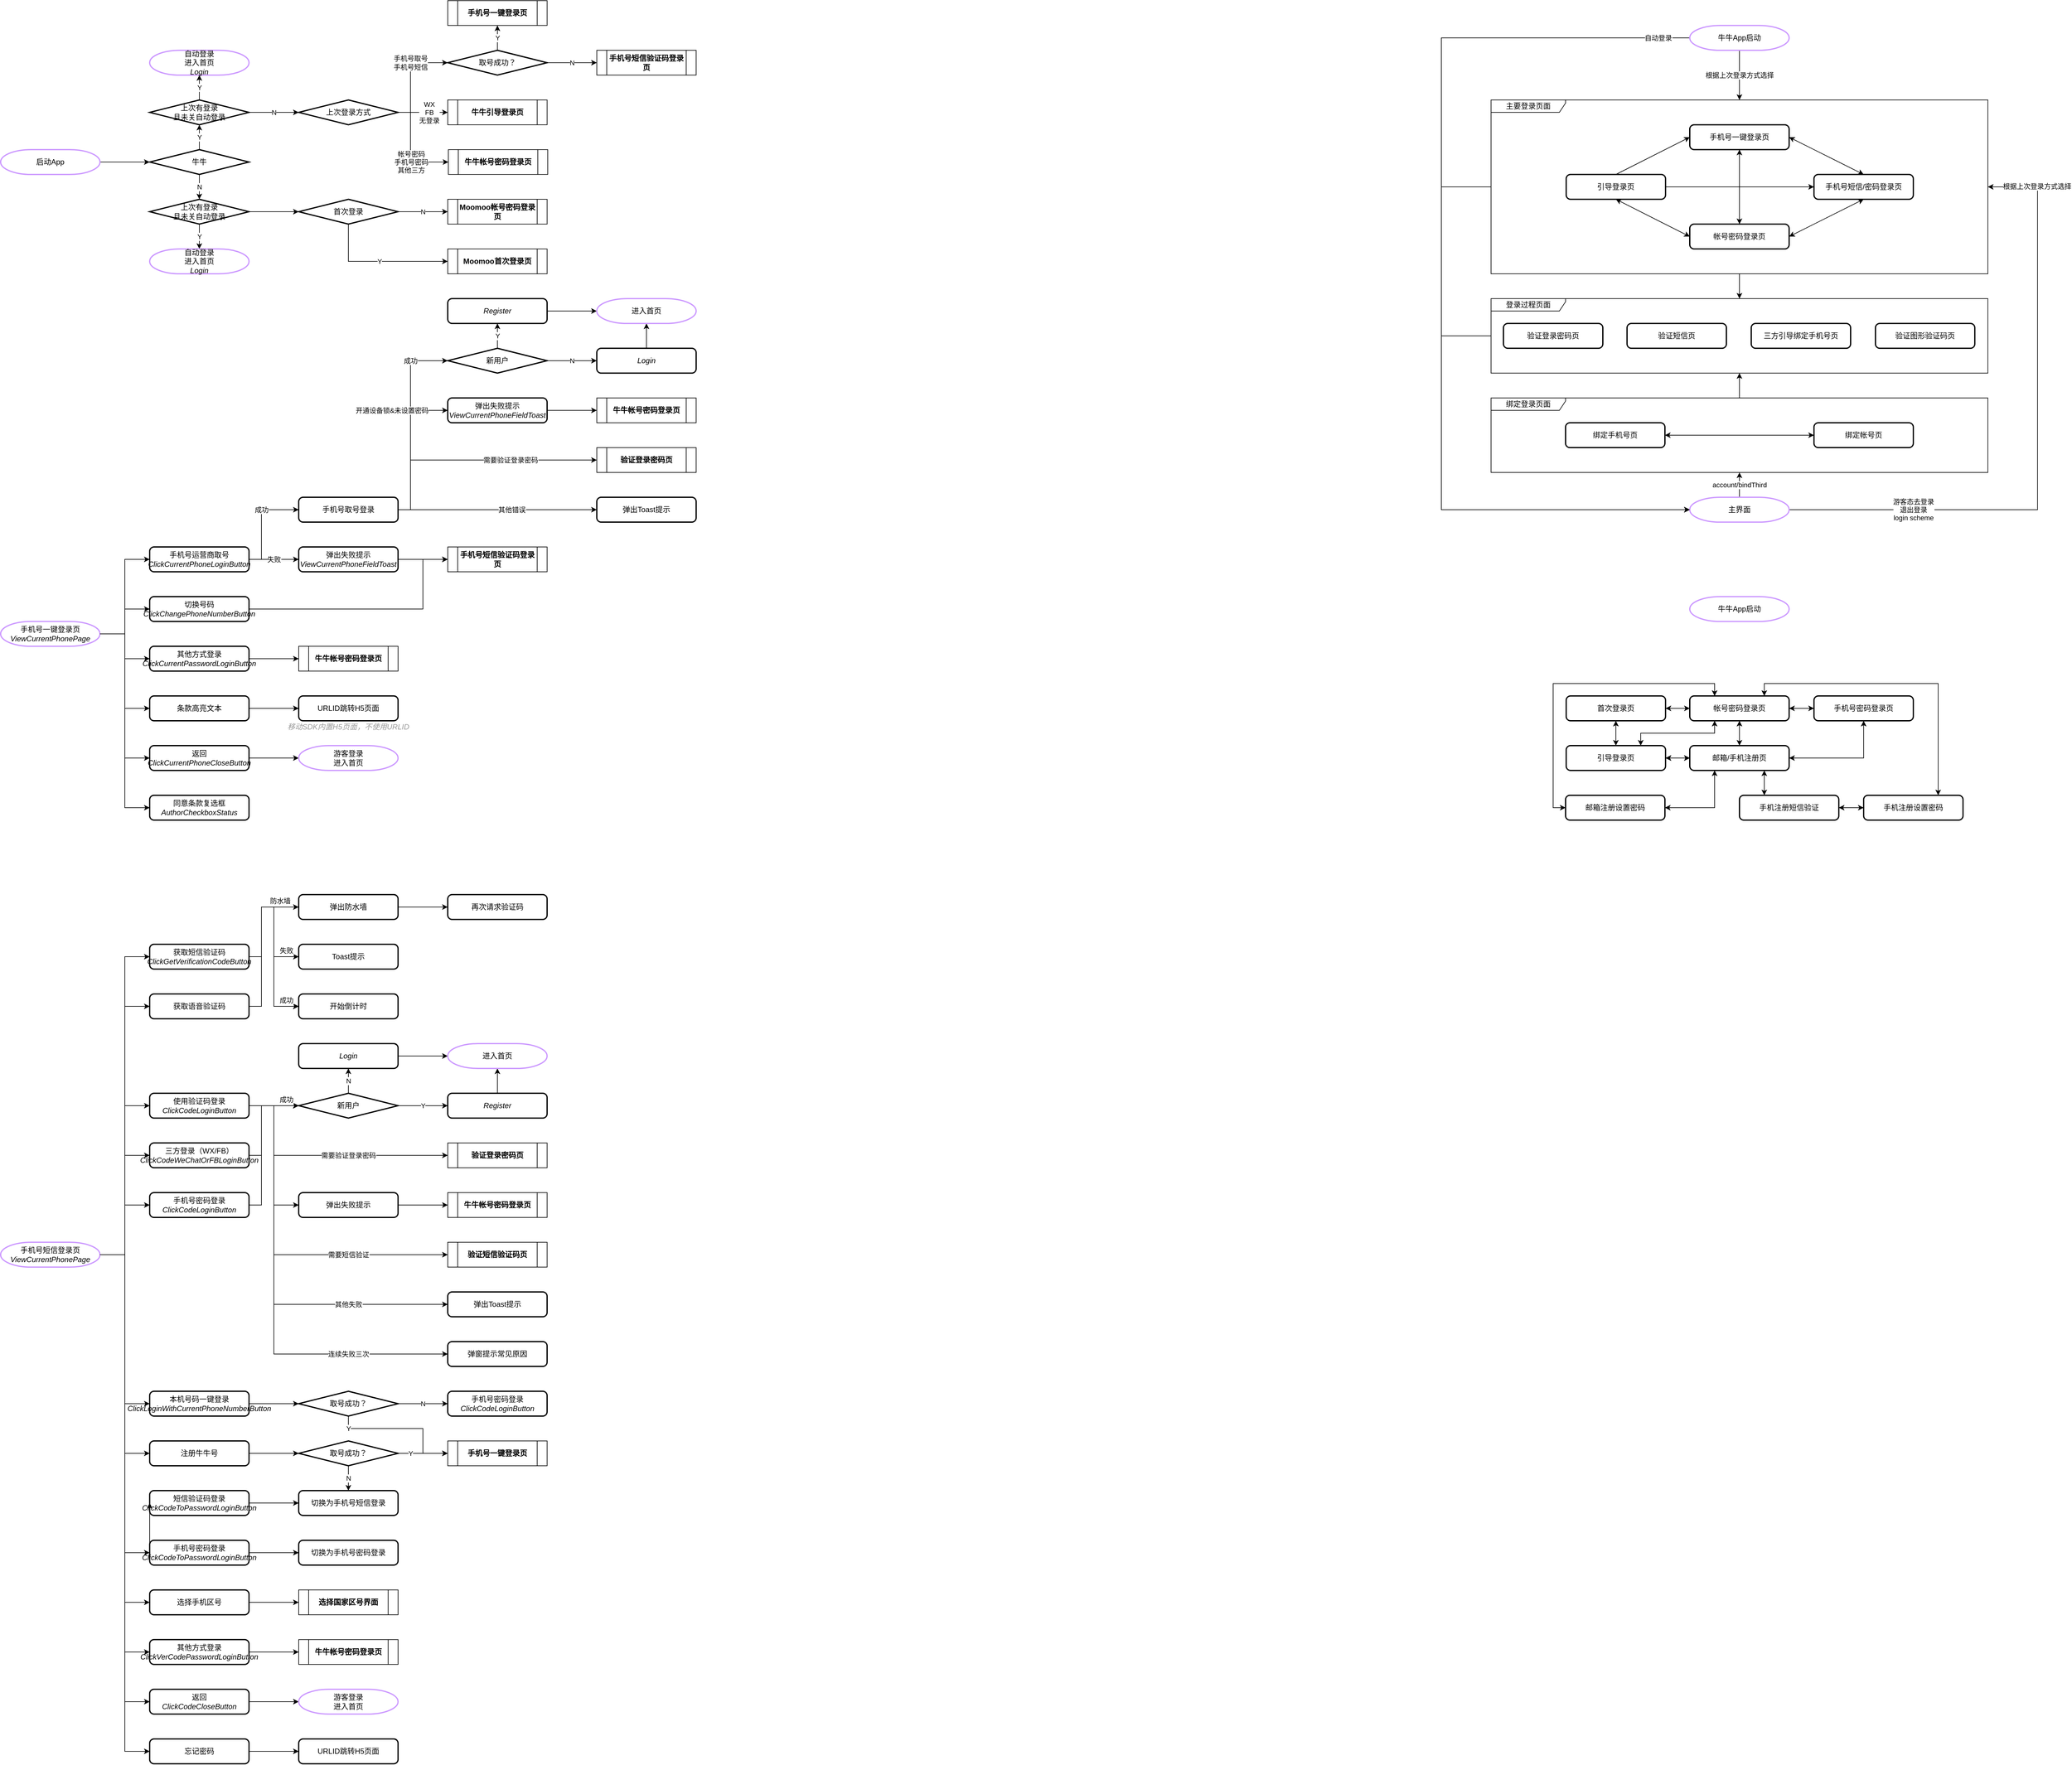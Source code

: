<mxfile version="13.10.1" type="github">
  <diagram id="DB5_-xC0b4QIcxBLuVZl" name="Page-1">
    <mxGraphModel dx="2249" dy="762" grid="1" gridSize="10" guides="1" tooltips="1" connect="1" arrows="1" fold="1" page="1" pageScale="1" pageWidth="827" pageHeight="1169" math="0" shadow="0">
      <root>
        <mxCell id="0" />
        <mxCell id="1" parent="0" />
        <mxCell id="3dwhWuTvUrP5A4k3dfD7-250" value="绑定登录页面" style="shape=umlFrame;whiteSpace=wrap;html=1;strokeColor=#000000;fillColor=none;width=120;height=20;" vertex="1" parent="1">
          <mxGeometry x="2360" y="640" width="800" height="120" as="geometry" />
        </mxCell>
        <mxCell id="3dwhWuTvUrP5A4k3dfD7-245" value="" style="edgeStyle=none;rounded=0;orthogonalLoop=1;jettySize=auto;html=1;startArrow=none;startFill=0;endArrow=classic;endFill=1;" edge="1" parent="1" source="3dwhWuTvUrP5A4k3dfD7-243" target="3dwhWuTvUrP5A4k3dfD7-244">
          <mxGeometry relative="1" as="geometry" />
        </mxCell>
        <mxCell id="3dwhWuTvUrP5A4k3dfD7-243" value="主要登录页面" style="shape=umlFrame;whiteSpace=wrap;html=1;strokeColor=#000000;fillColor=none;width=120;height=20;" vertex="1" parent="1">
          <mxGeometry x="2360" y="160" width="800" height="280" as="geometry" />
        </mxCell>
        <mxCell id="3dwhWuTvUrP5A4k3dfD7-93" style="edgeStyle=orthogonalEdgeStyle;rounded=0;orthogonalLoop=1;jettySize=auto;html=1;exitX=1;exitY=0.5;exitDx=0;exitDy=0;entryX=0;entryY=0.5;entryDx=0;entryDy=0;" edge="1" parent="1" source="3dwhWuTvUrP5A4k3dfD7-44" target="3dwhWuTvUrP5A4k3dfD7-92">
          <mxGeometry relative="1" as="geometry">
            <Array as="points">
              <mxPoint x="620" y="820" />
              <mxPoint x="620" y="740" />
            </Array>
          </mxGeometry>
        </mxCell>
        <mxCell id="3dwhWuTvUrP5A4k3dfD7-94" value="需要验证登录密码" style="edgeLabel;html=1;align=center;verticalAlign=middle;resizable=0;points=[];" vertex="1" connectable="0" parent="3dwhWuTvUrP5A4k3dfD7-93">
          <mxGeometry x="0.008" y="1" relative="1" as="geometry">
            <mxPoint x="59" y="1" as="offset" />
          </mxGeometry>
        </mxCell>
        <mxCell id="3dwhWuTvUrP5A4k3dfD7-96" value="其他错误" style="edgeStyle=orthogonalEdgeStyle;rounded=0;orthogonalLoop=1;jettySize=auto;html=1;exitX=1;exitY=0.5;exitDx=0;exitDy=0;entryX=0;entryY=0.5;entryDx=0;entryDy=0;" edge="1" parent="1" source="3dwhWuTvUrP5A4k3dfD7-44" target="3dwhWuTvUrP5A4k3dfD7-95">
          <mxGeometry x="0.143" relative="1" as="geometry">
            <Array as="points">
              <mxPoint x="640" y="820" />
              <mxPoint x="640" y="820" />
            </Array>
            <mxPoint as="offset" />
          </mxGeometry>
        </mxCell>
        <mxCell id="3dwhWuTvUrP5A4k3dfD7-5" style="edgeStyle=orthogonalEdgeStyle;rounded=0;orthogonalLoop=1;jettySize=auto;html=1;" edge="1" parent="1" source="3dwhWuTvUrP5A4k3dfD7-1" target="3dwhWuTvUrP5A4k3dfD7-4">
          <mxGeometry relative="1" as="geometry">
            <mxPoint x="160" y="260" as="sourcePoint" />
          </mxGeometry>
        </mxCell>
        <mxCell id="3dwhWuTvUrP5A4k3dfD7-1" value="启动App" style="strokeWidth=2;html=1;shape=mxgraph.flowchart.terminator;whiteSpace=wrap;fillColor=none;strokeColor=#CC99FF;" vertex="1" parent="1">
          <mxGeometry x="-40" y="240" width="160" height="40" as="geometry" />
        </mxCell>
        <mxCell id="3dwhWuTvUrP5A4k3dfD7-9" value="Y" style="edgeStyle=orthogonalEdgeStyle;rounded=0;orthogonalLoop=1;jettySize=auto;html=1;exitX=0.5;exitY=0;exitDx=0;exitDy=0;exitPerimeter=0;" edge="1" parent="1" source="3dwhWuTvUrP5A4k3dfD7-4" target="3dwhWuTvUrP5A4k3dfD7-8">
          <mxGeometry relative="1" as="geometry" />
        </mxCell>
        <mxCell id="3dwhWuTvUrP5A4k3dfD7-13" value="N" style="edgeStyle=orthogonalEdgeStyle;rounded=0;orthogonalLoop=1;jettySize=auto;html=1;exitX=0.5;exitY=1;exitDx=0;exitDy=0;exitPerimeter=0;" edge="1" parent="1" source="3dwhWuTvUrP5A4k3dfD7-4" target="3dwhWuTvUrP5A4k3dfD7-12">
          <mxGeometry relative="1" as="geometry" />
        </mxCell>
        <mxCell id="3dwhWuTvUrP5A4k3dfD7-4" value="牛牛" style="strokeWidth=2;html=1;shape=mxgraph.flowchart.decision;whiteSpace=wrap;fillColor=none;" vertex="1" parent="1">
          <mxGeometry x="200" y="240" width="160" height="40" as="geometry" />
        </mxCell>
        <mxCell id="3dwhWuTvUrP5A4k3dfD7-11" value="Y" style="edgeStyle=orthogonalEdgeStyle;rounded=0;orthogonalLoop=1;jettySize=auto;html=1;exitX=0.5;exitY=0;exitDx=0;exitDy=0;exitPerimeter=0;entryX=0.5;entryY=1;entryDx=0;entryDy=0;entryPerimeter=0;" edge="1" parent="1" source="3dwhWuTvUrP5A4k3dfD7-8" target="3dwhWuTvUrP5A4k3dfD7-10">
          <mxGeometry relative="1" as="geometry" />
        </mxCell>
        <mxCell id="3dwhWuTvUrP5A4k3dfD7-17" value="N" style="edgeStyle=orthogonalEdgeStyle;rounded=0;orthogonalLoop=1;jettySize=auto;html=1;exitX=1;exitY=0.5;exitDx=0;exitDy=0;exitPerimeter=0;entryX=0;entryY=0.5;entryDx=0;entryDy=0;entryPerimeter=0;" edge="1" parent="1" source="3dwhWuTvUrP5A4k3dfD7-8" target="3dwhWuTvUrP5A4k3dfD7-16">
          <mxGeometry relative="1" as="geometry" />
        </mxCell>
        <mxCell id="3dwhWuTvUrP5A4k3dfD7-8" value="上次有登录&lt;br&gt;且未关自动登录" style="strokeWidth=2;html=1;shape=mxgraph.flowchart.decision;whiteSpace=wrap;fillColor=none;" vertex="1" parent="1">
          <mxGeometry x="200" y="160" width="160" height="40" as="geometry" />
        </mxCell>
        <mxCell id="3dwhWuTvUrP5A4k3dfD7-10" value="自动登录&lt;br&gt;进入首页&lt;br&gt;&lt;i&gt;Login&lt;/i&gt;" style="strokeWidth=2;html=1;shape=mxgraph.flowchart.terminator;whiteSpace=wrap;fillColor=none;strokeColor=#CC99FF;" vertex="1" parent="1">
          <mxGeometry x="200" y="80" width="160" height="40" as="geometry" />
        </mxCell>
        <mxCell id="3dwhWuTvUrP5A4k3dfD7-15" value="Y" style="edgeStyle=orthogonalEdgeStyle;rounded=0;orthogonalLoop=1;jettySize=auto;html=1;exitX=0.5;exitY=1;exitDx=0;exitDy=0;exitPerimeter=0;" edge="1" parent="1" source="3dwhWuTvUrP5A4k3dfD7-12" target="3dwhWuTvUrP5A4k3dfD7-14">
          <mxGeometry relative="1" as="geometry" />
        </mxCell>
        <mxCell id="3dwhWuTvUrP5A4k3dfD7-25" style="edgeStyle=orthogonalEdgeStyle;rounded=0;orthogonalLoop=1;jettySize=auto;html=1;exitX=1;exitY=0.5;exitDx=0;exitDy=0;exitPerimeter=0;entryX=0;entryY=0.5;entryDx=0;entryDy=0;entryPerimeter=0;" edge="1" parent="1" source="3dwhWuTvUrP5A4k3dfD7-12" target="3dwhWuTvUrP5A4k3dfD7-24">
          <mxGeometry relative="1" as="geometry" />
        </mxCell>
        <mxCell id="3dwhWuTvUrP5A4k3dfD7-12" value="上次有登录&lt;br&gt;且未关自动登录" style="strokeWidth=2;html=1;shape=mxgraph.flowchart.decision;whiteSpace=wrap;fillColor=none;" vertex="1" parent="1">
          <mxGeometry x="200" y="320" width="160" height="40" as="geometry" />
        </mxCell>
        <mxCell id="3dwhWuTvUrP5A4k3dfD7-14" value="自动登录&lt;br&gt;进入首页&lt;br&gt;&lt;i&gt;Login&lt;/i&gt;" style="strokeWidth=2;html=1;shape=mxgraph.flowchart.terminator;whiteSpace=wrap;fillColor=none;strokeColor=#CC99FF;" vertex="1" parent="1">
          <mxGeometry x="200" y="400" width="160" height="40" as="geometry" />
        </mxCell>
        <mxCell id="3dwhWuTvUrP5A4k3dfD7-21" value="手机号取号&lt;br&gt;手机号短信" style="edgeStyle=orthogonalEdgeStyle;rounded=0;orthogonalLoop=1;jettySize=auto;html=1;exitX=1;exitY=0.5;exitDx=0;exitDy=0;exitPerimeter=0;" edge="1" parent="1" source="3dwhWuTvUrP5A4k3dfD7-16" target="3dwhWuTvUrP5A4k3dfD7-34">
          <mxGeometry x="0.25" relative="1" as="geometry">
            <mxPoint x="680" y="100.0" as="targetPoint" />
            <Array as="points">
              <mxPoint x="620" y="180" />
              <mxPoint x="620" y="100" />
            </Array>
            <mxPoint as="offset" />
          </mxGeometry>
        </mxCell>
        <mxCell id="3dwhWuTvUrP5A4k3dfD7-16" value="上次登录方式" style="strokeWidth=2;html=1;shape=mxgraph.flowchart.decision;whiteSpace=wrap;fillColor=none;" vertex="1" parent="1">
          <mxGeometry x="440" y="160" width="160" height="40" as="geometry" />
        </mxCell>
        <mxCell id="3dwhWuTvUrP5A4k3dfD7-19" value="牛牛引导登录页" style="shape=process;whiteSpace=wrap;html=1;backgroundOutline=1;fillColor=none;fontStyle=1" vertex="1" parent="1">
          <mxGeometry x="680" y="160" width="160" height="40" as="geometry" />
        </mxCell>
        <mxCell id="3dwhWuTvUrP5A4k3dfD7-20" value="牛牛帐号密码登录页" style="shape=process;whiteSpace=wrap;html=1;backgroundOutline=1;fillColor=none;fontStyle=1" vertex="1" parent="1">
          <mxGeometry x="681" y="240" width="160" height="40" as="geometry" />
        </mxCell>
        <mxCell id="3dwhWuTvUrP5A4k3dfD7-22" value="WX&lt;br&gt;FB&lt;br&gt;无登录" style="edgeStyle=orthogonalEdgeStyle;rounded=0;orthogonalLoop=1;jettySize=auto;html=1;exitX=1;exitY=0.5;exitDx=0;exitDy=0;exitPerimeter=0;entryX=0;entryY=0.5;entryDx=0;entryDy=0;" edge="1" parent="1" source="3dwhWuTvUrP5A4k3dfD7-16" target="3dwhWuTvUrP5A4k3dfD7-19">
          <mxGeometry x="0.25" relative="1" as="geometry">
            <Array as="points">
              <mxPoint x="660" y="180" />
              <mxPoint x="660" y="180" />
            </Array>
            <mxPoint as="offset" />
          </mxGeometry>
        </mxCell>
        <mxCell id="3dwhWuTvUrP5A4k3dfD7-23" value="帐号密码&lt;br&gt;手机号密码&lt;br&gt;其他三方" style="edgeStyle=orthogonalEdgeStyle;rounded=0;orthogonalLoop=1;jettySize=auto;html=1;exitX=1;exitY=0.5;exitDx=0;exitDy=0;exitPerimeter=0;entryX=0;entryY=0.5;entryDx=0;entryDy=0;" edge="1" parent="1" source="3dwhWuTvUrP5A4k3dfD7-16" target="3dwhWuTvUrP5A4k3dfD7-20">
          <mxGeometry x="0.25" relative="1" as="geometry">
            <Array as="points">
              <mxPoint x="620" y="180" />
              <mxPoint x="620" y="260" />
            </Array>
            <mxPoint as="offset" />
          </mxGeometry>
        </mxCell>
        <mxCell id="3dwhWuTvUrP5A4k3dfD7-27" value="N" style="edgeStyle=orthogonalEdgeStyle;rounded=0;orthogonalLoop=1;jettySize=auto;html=1;exitX=1;exitY=0.5;exitDx=0;exitDy=0;exitPerimeter=0;entryX=0;entryY=0.5;entryDx=0;entryDy=0;" edge="1" parent="1" source="3dwhWuTvUrP5A4k3dfD7-24" target="3dwhWuTvUrP5A4k3dfD7-26">
          <mxGeometry relative="1" as="geometry" />
        </mxCell>
        <mxCell id="3dwhWuTvUrP5A4k3dfD7-29" value="Y" style="edgeStyle=orthogonalEdgeStyle;rounded=0;orthogonalLoop=1;jettySize=auto;html=1;exitX=0.5;exitY=1;exitDx=0;exitDy=0;exitPerimeter=0;entryX=0;entryY=0.5;entryDx=0;entryDy=0;" edge="1" parent="1" source="3dwhWuTvUrP5A4k3dfD7-24" target="3dwhWuTvUrP5A4k3dfD7-28">
          <mxGeometry relative="1" as="geometry" />
        </mxCell>
        <mxCell id="3dwhWuTvUrP5A4k3dfD7-24" value="首次登录" style="strokeWidth=2;html=1;shape=mxgraph.flowchart.decision;whiteSpace=wrap;fillColor=none;" vertex="1" parent="1">
          <mxGeometry x="440" y="320" width="160" height="40" as="geometry" />
        </mxCell>
        <mxCell id="3dwhWuTvUrP5A4k3dfD7-26" value="Moomoo帐号密码登录页" style="shape=process;whiteSpace=wrap;html=1;backgroundOutline=1;fillColor=none;fontStyle=1" vertex="1" parent="1">
          <mxGeometry x="680" y="320" width="160" height="40" as="geometry" />
        </mxCell>
        <mxCell id="3dwhWuTvUrP5A4k3dfD7-28" value="Moomoo首次登录页" style="shape=process;whiteSpace=wrap;html=1;backgroundOutline=1;fillColor=none;fontStyle=1" vertex="1" parent="1">
          <mxGeometry x="680" y="400" width="160" height="40" as="geometry" />
        </mxCell>
        <mxCell id="3dwhWuTvUrP5A4k3dfD7-36" value="Y" style="edgeStyle=orthogonalEdgeStyle;rounded=0;orthogonalLoop=1;jettySize=auto;html=1;exitX=0.5;exitY=0;exitDx=0;exitDy=0;exitPerimeter=0;entryX=0.5;entryY=1;entryDx=0;entryDy=0;" edge="1" parent="1" source="3dwhWuTvUrP5A4k3dfD7-34" target="3dwhWuTvUrP5A4k3dfD7-35">
          <mxGeometry relative="1" as="geometry" />
        </mxCell>
        <mxCell id="3dwhWuTvUrP5A4k3dfD7-38" value="N" style="edgeStyle=orthogonalEdgeStyle;rounded=0;orthogonalLoop=1;jettySize=auto;html=1;exitX=1;exitY=0.5;exitDx=0;exitDy=0;exitPerimeter=0;" edge="1" parent="1" source="3dwhWuTvUrP5A4k3dfD7-34" target="3dwhWuTvUrP5A4k3dfD7-37">
          <mxGeometry relative="1" as="geometry" />
        </mxCell>
        <mxCell id="3dwhWuTvUrP5A4k3dfD7-34" value="取号成功？" style="strokeWidth=2;html=1;shape=mxgraph.flowchart.decision;whiteSpace=wrap;fillColor=none;" vertex="1" parent="1">
          <mxGeometry x="680" y="80" width="160" height="40" as="geometry" />
        </mxCell>
        <mxCell id="3dwhWuTvUrP5A4k3dfD7-35" value="手机号一键登录页" style="shape=process;whiteSpace=wrap;html=1;backgroundOutline=1;fillColor=none;fontStyle=1" vertex="1" parent="1">
          <mxGeometry x="680" width="160" height="40" as="geometry" />
        </mxCell>
        <mxCell id="3dwhWuTvUrP5A4k3dfD7-37" value="手机号短信验证码登录页" style="shape=process;whiteSpace=wrap;html=1;backgroundOutline=1;fillColor=none;fontStyle=1" vertex="1" parent="1">
          <mxGeometry x="920" y="80" width="160" height="40" as="geometry" />
        </mxCell>
        <mxCell id="3dwhWuTvUrP5A4k3dfD7-41" style="edgeStyle=orthogonalEdgeStyle;rounded=0;orthogonalLoop=1;jettySize=auto;html=1;exitX=1;exitY=0.5;exitDx=0;exitDy=0;exitPerimeter=0;entryX=0;entryY=0.5;entryDx=0;entryDy=0;" edge="1" parent="1" source="3dwhWuTvUrP5A4k3dfD7-39" target="3dwhWuTvUrP5A4k3dfD7-40">
          <mxGeometry relative="1" as="geometry" />
        </mxCell>
        <mxCell id="3dwhWuTvUrP5A4k3dfD7-48" style="edgeStyle=orthogonalEdgeStyle;rounded=0;orthogonalLoop=1;jettySize=auto;html=1;exitX=1;exitY=0.5;exitDx=0;exitDy=0;exitPerimeter=0;entryX=0;entryY=0.5;entryDx=0;entryDy=0;" edge="1" parent="1" source="3dwhWuTvUrP5A4k3dfD7-39" target="3dwhWuTvUrP5A4k3dfD7-47">
          <mxGeometry relative="1" as="geometry" />
        </mxCell>
        <mxCell id="3dwhWuTvUrP5A4k3dfD7-51" style="edgeStyle=orthogonalEdgeStyle;rounded=0;orthogonalLoop=1;jettySize=auto;html=1;exitX=1;exitY=0.5;exitDx=0;exitDy=0;exitPerimeter=0;" edge="1" parent="1" source="3dwhWuTvUrP5A4k3dfD7-39" target="3dwhWuTvUrP5A4k3dfD7-49">
          <mxGeometry relative="1" as="geometry" />
        </mxCell>
        <mxCell id="3dwhWuTvUrP5A4k3dfD7-52" style="edgeStyle=orthogonalEdgeStyle;rounded=0;orthogonalLoop=1;jettySize=auto;html=1;exitX=1;exitY=0.5;exitDx=0;exitDy=0;exitPerimeter=0;entryX=0;entryY=0.5;entryDx=0;entryDy=0;" edge="1" parent="1" source="3dwhWuTvUrP5A4k3dfD7-39" target="3dwhWuTvUrP5A4k3dfD7-50">
          <mxGeometry relative="1" as="geometry" />
        </mxCell>
        <mxCell id="3dwhWuTvUrP5A4k3dfD7-39" value="手机号一键登录页&lt;br&gt;&lt;i&gt;ViewCurrentPhonePage&lt;/i&gt;" style="strokeWidth=2;html=1;shape=mxgraph.flowchart.terminator;whiteSpace=wrap;fillColor=none;strokeColor=#CC99FF;" vertex="1" parent="1">
          <mxGeometry x="-40" y="1000" width="160" height="40" as="geometry" />
        </mxCell>
        <mxCell id="3dwhWuTvUrP5A4k3dfD7-43" value="成功" style="edgeStyle=orthogonalEdgeStyle;rounded=0;orthogonalLoop=1;jettySize=auto;html=1;exitX=1;exitY=0.5;exitDx=0;exitDy=0;entryX=0;entryY=0.5;entryDx=0;entryDy=0;" edge="1" parent="1" source="3dwhWuTvUrP5A4k3dfD7-40" target="3dwhWuTvUrP5A4k3dfD7-44">
          <mxGeometry x="0.25" relative="1" as="geometry">
            <mxPoint x="400" y="900" as="targetPoint" />
            <Array as="points">
              <mxPoint x="380" y="900" />
              <mxPoint x="380" y="820" />
            </Array>
            <mxPoint as="offset" />
          </mxGeometry>
        </mxCell>
        <mxCell id="3dwhWuTvUrP5A4k3dfD7-40" value="手机号运营商取号&lt;br&gt;&lt;i&gt;ClickCurrentPhoneLoginButton&lt;/i&gt;" style="rounded=1;whiteSpace=wrap;html=1;absoluteArcSize=1;arcSize=14;strokeWidth=2;fillColor=none;" vertex="1" parent="1">
          <mxGeometry x="200" y="880" width="160" height="40" as="geometry" />
        </mxCell>
        <mxCell id="3dwhWuTvUrP5A4k3dfD7-71" value="成功" style="edgeStyle=orthogonalEdgeStyle;rounded=0;orthogonalLoop=1;jettySize=auto;html=1;exitX=1;exitY=0.5;exitDx=0;exitDy=0;entryX=0;entryY=0.5;entryDx=0;entryDy=0;entryPerimeter=0;" edge="1" parent="1" source="3dwhWuTvUrP5A4k3dfD7-44" target="3dwhWuTvUrP5A4k3dfD7-72">
          <mxGeometry x="0.625" relative="1" as="geometry">
            <mxPoint x="680" y="740" as="targetPoint" />
            <Array as="points">
              <mxPoint x="620" y="820" />
              <mxPoint x="620" y="580" />
            </Array>
            <mxPoint as="offset" />
          </mxGeometry>
        </mxCell>
        <mxCell id="3dwhWuTvUrP5A4k3dfD7-81" value="开通设备锁&amp;amp;未设置密码" style="edgeStyle=orthogonalEdgeStyle;rounded=0;orthogonalLoop=1;jettySize=auto;html=1;exitX=1;exitY=0.5;exitDx=0;exitDy=0;entryX=0;entryY=0.5;entryDx=0;entryDy=0;" edge="1" parent="1" source="3dwhWuTvUrP5A4k3dfD7-44" target="3dwhWuTvUrP5A4k3dfD7-80">
          <mxGeometry x="0.5" y="-30" relative="1" as="geometry">
            <Array as="points">
              <mxPoint x="620" y="820" />
              <mxPoint x="620" y="660" />
            </Array>
            <mxPoint x="-30" y="-30" as="offset" />
          </mxGeometry>
        </mxCell>
        <mxCell id="3dwhWuTvUrP5A4k3dfD7-44" value="手机号取号登录" style="rounded=1;whiteSpace=wrap;html=1;absoluteArcSize=1;arcSize=14;strokeWidth=2;fillColor=none;" vertex="1" parent="1">
          <mxGeometry x="440" y="800" width="160" height="40" as="geometry" />
        </mxCell>
        <mxCell id="3dwhWuTvUrP5A4k3dfD7-54" style="edgeStyle=orthogonalEdgeStyle;rounded=0;orthogonalLoop=1;jettySize=auto;html=1;exitX=1;exitY=0.5;exitDx=0;exitDy=0;" edge="1" parent="1" source="3dwhWuTvUrP5A4k3dfD7-47" target="3dwhWuTvUrP5A4k3dfD7-53">
          <mxGeometry relative="1" as="geometry" />
        </mxCell>
        <mxCell id="3dwhWuTvUrP5A4k3dfD7-47" value="其他方式登录&lt;br&gt;&lt;i&gt;ClickCurrentPasswordLoginButton&lt;/i&gt;" style="rounded=1;whiteSpace=wrap;html=1;absoluteArcSize=1;arcSize=14;strokeWidth=2;fillColor=none;" vertex="1" parent="1">
          <mxGeometry x="200" y="1040" width="160" height="40" as="geometry" />
        </mxCell>
        <mxCell id="3dwhWuTvUrP5A4k3dfD7-103" style="edgeStyle=orthogonalEdgeStyle;rounded=0;orthogonalLoop=1;jettySize=auto;html=1;exitX=1;exitY=0.5;exitDx=0;exitDy=0;entryX=0;entryY=0.5;entryDx=0;entryDy=0;" edge="1" parent="1" source="3dwhWuTvUrP5A4k3dfD7-49" target="3dwhWuTvUrP5A4k3dfD7-101">
          <mxGeometry relative="1" as="geometry">
            <Array as="points">
              <mxPoint x="640" y="980" />
              <mxPoint x="640" y="900" />
            </Array>
          </mxGeometry>
        </mxCell>
        <mxCell id="3dwhWuTvUrP5A4k3dfD7-49" value="切换号码&lt;br&gt;&lt;i&gt;ClickChangePhoneNumberButton&lt;/i&gt;" style="rounded=1;whiteSpace=wrap;html=1;absoluteArcSize=1;arcSize=14;strokeWidth=2;fillColor=none;" vertex="1" parent="1">
          <mxGeometry x="200" y="960" width="160" height="40" as="geometry" />
        </mxCell>
        <mxCell id="3dwhWuTvUrP5A4k3dfD7-62" style="edgeStyle=orthogonalEdgeStyle;rounded=0;orthogonalLoop=1;jettySize=auto;html=1;" edge="1" parent="1" source="3dwhWuTvUrP5A4k3dfD7-50" target="3dwhWuTvUrP5A4k3dfD7-61">
          <mxGeometry relative="1" as="geometry" />
        </mxCell>
        <mxCell id="3dwhWuTvUrP5A4k3dfD7-50" value="返回&lt;br&gt;&lt;i&gt;ClickCurrentPhoneCloseButton&lt;/i&gt;" style="rounded=1;whiteSpace=wrap;html=1;absoluteArcSize=1;arcSize=14;strokeWidth=2;fillColor=none;" vertex="1" parent="1">
          <mxGeometry x="200" y="1200" width="160" height="40" as="geometry" />
        </mxCell>
        <mxCell id="3dwhWuTvUrP5A4k3dfD7-53" value="牛牛帐号密码登录页" style="shape=process;whiteSpace=wrap;html=1;backgroundOutline=1;fillColor=none;fontStyle=1" vertex="1" parent="1">
          <mxGeometry x="440" y="1040" width="160" height="40" as="geometry" />
        </mxCell>
        <mxCell id="3dwhWuTvUrP5A4k3dfD7-61" value="游客登录&lt;br&gt;进入首页" style="strokeWidth=2;html=1;shape=mxgraph.flowchart.terminator;whiteSpace=wrap;fillColor=none;strokeColor=#CC99FF;" vertex="1" parent="1">
          <mxGeometry x="440" y="1200" width="160" height="40" as="geometry" />
        </mxCell>
        <mxCell id="3dwhWuTvUrP5A4k3dfD7-63" value="同意条款复选框&lt;br&gt;&lt;i&gt;AuthorCheckboxStatus&lt;/i&gt;" style="rounded=1;whiteSpace=wrap;html=1;absoluteArcSize=1;arcSize=14;strokeWidth=2;fillColor=none;" vertex="1" parent="1">
          <mxGeometry x="200" y="1280" width="160" height="40" as="geometry" />
        </mxCell>
        <mxCell id="3dwhWuTvUrP5A4k3dfD7-64" style="edgeStyle=orthogonalEdgeStyle;rounded=0;orthogonalLoop=1;jettySize=auto;html=1;exitX=1;exitY=0.5;exitDx=0;exitDy=0;exitPerimeter=0;entryX=0;entryY=0.5;entryDx=0;entryDy=0;" edge="1" parent="1" source="3dwhWuTvUrP5A4k3dfD7-39" target="3dwhWuTvUrP5A4k3dfD7-63">
          <mxGeometry relative="1" as="geometry" />
        </mxCell>
        <mxCell id="3dwhWuTvUrP5A4k3dfD7-68" style="edgeStyle=orthogonalEdgeStyle;rounded=0;orthogonalLoop=1;jettySize=auto;html=1;exitX=1;exitY=0.5;exitDx=0;exitDy=0;" edge="1" parent="1" source="3dwhWuTvUrP5A4k3dfD7-65" target="3dwhWuTvUrP5A4k3dfD7-175">
          <mxGeometry relative="1" as="geometry">
            <mxPoint x="440" y="1140" as="targetPoint" />
          </mxGeometry>
        </mxCell>
        <mxCell id="3dwhWuTvUrP5A4k3dfD7-65" value="条款高亮文本" style="rounded=1;whiteSpace=wrap;html=1;absoluteArcSize=1;arcSize=14;strokeWidth=2;fillColor=none;" vertex="1" parent="1">
          <mxGeometry x="200" y="1120" width="160" height="40" as="geometry" />
        </mxCell>
        <mxCell id="3dwhWuTvUrP5A4k3dfD7-66" style="edgeStyle=orthogonalEdgeStyle;rounded=0;orthogonalLoop=1;jettySize=auto;html=1;exitX=1;exitY=0.5;exitDx=0;exitDy=0;exitPerimeter=0;entryX=0;entryY=0.5;entryDx=0;entryDy=0;" edge="1" parent="1" source="3dwhWuTvUrP5A4k3dfD7-39" target="3dwhWuTvUrP5A4k3dfD7-65">
          <mxGeometry relative="1" as="geometry" />
        </mxCell>
        <mxCell id="3dwhWuTvUrP5A4k3dfD7-69" value="&lt;font color=&quot;#999999&quot;&gt;移动SDK内置H5页面，不使用URLID&lt;/font&gt;" style="text;html=1;strokeColor=none;fillColor=none;align=center;verticalAlign=middle;whiteSpace=wrap;rounded=0;fontStyle=2" vertex="1" parent="1">
          <mxGeometry x="420" y="1160" width="200" height="20" as="geometry" />
        </mxCell>
        <mxCell id="3dwhWuTvUrP5A4k3dfD7-75" value="Y" style="edgeStyle=orthogonalEdgeStyle;rounded=0;orthogonalLoop=1;jettySize=auto;html=1;exitX=0.5;exitY=0;exitDx=0;exitDy=0;exitPerimeter=0;" edge="1" parent="1" source="3dwhWuTvUrP5A4k3dfD7-72" target="3dwhWuTvUrP5A4k3dfD7-73">
          <mxGeometry relative="1" as="geometry" />
        </mxCell>
        <mxCell id="3dwhWuTvUrP5A4k3dfD7-76" value="N" style="edgeStyle=orthogonalEdgeStyle;rounded=0;orthogonalLoop=1;jettySize=auto;html=1;exitX=1;exitY=0.5;exitDx=0;exitDy=0;exitPerimeter=0;" edge="1" parent="1" source="3dwhWuTvUrP5A4k3dfD7-72" target="3dwhWuTvUrP5A4k3dfD7-74">
          <mxGeometry relative="1" as="geometry" />
        </mxCell>
        <mxCell id="3dwhWuTvUrP5A4k3dfD7-72" value="新用户" style="strokeWidth=2;html=1;shape=mxgraph.flowchart.decision;whiteSpace=wrap;fillColor=none;" vertex="1" parent="1">
          <mxGeometry x="680" y="560" width="160" height="40" as="geometry" />
        </mxCell>
        <mxCell id="3dwhWuTvUrP5A4k3dfD7-78" style="edgeStyle=orthogonalEdgeStyle;rounded=0;orthogonalLoop=1;jettySize=auto;html=1;exitX=1;exitY=0.5;exitDx=0;exitDy=0;" edge="1" parent="1" source="3dwhWuTvUrP5A4k3dfD7-73" target="3dwhWuTvUrP5A4k3dfD7-77">
          <mxGeometry relative="1" as="geometry" />
        </mxCell>
        <mxCell id="3dwhWuTvUrP5A4k3dfD7-73" value="&lt;i&gt;Register&lt;/i&gt;" style="rounded=1;whiteSpace=wrap;html=1;absoluteArcSize=1;arcSize=14;strokeWidth=2;fillColor=none;" vertex="1" parent="1">
          <mxGeometry x="680" y="480" width="160" height="40" as="geometry" />
        </mxCell>
        <mxCell id="3dwhWuTvUrP5A4k3dfD7-79" style="edgeStyle=orthogonalEdgeStyle;rounded=0;orthogonalLoop=1;jettySize=auto;html=1;exitX=0.5;exitY=0;exitDx=0;exitDy=0;" edge="1" parent="1" source="3dwhWuTvUrP5A4k3dfD7-74" target="3dwhWuTvUrP5A4k3dfD7-77">
          <mxGeometry relative="1" as="geometry" />
        </mxCell>
        <mxCell id="3dwhWuTvUrP5A4k3dfD7-74" value="&lt;i&gt;Login&lt;/i&gt;" style="rounded=1;whiteSpace=wrap;html=1;absoluteArcSize=1;arcSize=14;strokeWidth=2;fillColor=none;" vertex="1" parent="1">
          <mxGeometry x="920" y="560" width="160" height="40" as="geometry" />
        </mxCell>
        <mxCell id="3dwhWuTvUrP5A4k3dfD7-77" value="进入首页" style="strokeWidth=2;html=1;shape=mxgraph.flowchart.terminator;whiteSpace=wrap;fillColor=none;strokeColor=#CC99FF;" vertex="1" parent="1">
          <mxGeometry x="920" y="480" width="160" height="40" as="geometry" />
        </mxCell>
        <mxCell id="3dwhWuTvUrP5A4k3dfD7-83" style="edgeStyle=orthogonalEdgeStyle;rounded=0;orthogonalLoop=1;jettySize=auto;html=1;exitX=1;exitY=0.5;exitDx=0;exitDy=0;" edge="1" parent="1" source="3dwhWuTvUrP5A4k3dfD7-80" target="3dwhWuTvUrP5A4k3dfD7-82">
          <mxGeometry relative="1" as="geometry" />
        </mxCell>
        <mxCell id="3dwhWuTvUrP5A4k3dfD7-80" value="弹出失败提示&lt;br&gt;&lt;i&gt;ViewCurrentPhoneFieldToast&lt;/i&gt;" style="rounded=1;whiteSpace=wrap;html=1;absoluteArcSize=1;arcSize=14;strokeWidth=2;fillColor=none;" vertex="1" parent="1">
          <mxGeometry x="680" y="640" width="160" height="40" as="geometry" />
        </mxCell>
        <mxCell id="3dwhWuTvUrP5A4k3dfD7-82" value="牛牛帐号密码登录页" style="shape=process;whiteSpace=wrap;html=1;backgroundOutline=1;fillColor=none;fontStyle=1" vertex="1" parent="1">
          <mxGeometry x="920" y="640" width="160" height="40" as="geometry" />
        </mxCell>
        <mxCell id="3dwhWuTvUrP5A4k3dfD7-92" value="验证登录密码页" style="shape=process;whiteSpace=wrap;html=1;backgroundOutline=1;fillColor=none;fontStyle=1" vertex="1" parent="1">
          <mxGeometry x="920" y="720" width="160" height="40" as="geometry" />
        </mxCell>
        <mxCell id="3dwhWuTvUrP5A4k3dfD7-95" value="弹出Toast提示" style="rounded=1;whiteSpace=wrap;html=1;absoluteArcSize=1;arcSize=14;strokeWidth=2;fillColor=none;" vertex="1" parent="1">
          <mxGeometry x="920" y="800" width="160" height="40" as="geometry" />
        </mxCell>
        <mxCell id="3dwhWuTvUrP5A4k3dfD7-98" value="失败" style="edgeStyle=orthogonalEdgeStyle;rounded=0;orthogonalLoop=1;jettySize=auto;html=1;exitX=1;exitY=0.5;exitDx=0;exitDy=0;" edge="1" parent="1" source="3dwhWuTvUrP5A4k3dfD7-40" target="3dwhWuTvUrP5A4k3dfD7-99">
          <mxGeometry relative="1" as="geometry">
            <mxPoint x="440" y="900" as="targetPoint" />
            <Array as="points" />
          </mxGeometry>
        </mxCell>
        <mxCell id="3dwhWuTvUrP5A4k3dfD7-102" style="edgeStyle=orthogonalEdgeStyle;rounded=0;orthogonalLoop=1;jettySize=auto;html=1;exitX=1;exitY=0.5;exitDx=0;exitDy=0;" edge="1" parent="1" source="3dwhWuTvUrP5A4k3dfD7-99" target="3dwhWuTvUrP5A4k3dfD7-101">
          <mxGeometry relative="1" as="geometry" />
        </mxCell>
        <mxCell id="3dwhWuTvUrP5A4k3dfD7-99" value="弹出失败提示&lt;br&gt;&lt;i&gt;ViewCurrentPhoneFieldToast&lt;/i&gt;" style="rounded=1;whiteSpace=wrap;html=1;absoluteArcSize=1;arcSize=14;strokeWidth=2;fillColor=none;" vertex="1" parent="1">
          <mxGeometry x="440" y="880" width="160" height="40" as="geometry" />
        </mxCell>
        <mxCell id="3dwhWuTvUrP5A4k3dfD7-101" value="手机号短信验证码登录页" style="shape=process;whiteSpace=wrap;html=1;backgroundOutline=1;fillColor=none;fontStyle=1" vertex="1" parent="1">
          <mxGeometry x="680" y="880" width="160" height="40" as="geometry" />
        </mxCell>
        <mxCell id="3dwhWuTvUrP5A4k3dfD7-106" style="edgeStyle=orthogonalEdgeStyle;rounded=0;orthogonalLoop=1;jettySize=auto;html=1;exitX=1;exitY=0.5;exitDx=0;exitDy=0;exitPerimeter=0;" edge="1" parent="1" source="3dwhWuTvUrP5A4k3dfD7-104" target="3dwhWuTvUrP5A4k3dfD7-105">
          <mxGeometry relative="1" as="geometry">
            <Array as="points">
              <mxPoint x="160" y="2020" />
              <mxPoint x="160" y="2580" />
            </Array>
          </mxGeometry>
        </mxCell>
        <mxCell id="3dwhWuTvUrP5A4k3dfD7-108" style="edgeStyle=orthogonalEdgeStyle;rounded=0;orthogonalLoop=1;jettySize=auto;html=1;exitX=1;exitY=0.5;exitDx=0;exitDy=0;exitPerimeter=0;entryX=0;entryY=0.5;entryDx=0;entryDy=0;" edge="1" parent="1" source="3dwhWuTvUrP5A4k3dfD7-104" target="3dwhWuTvUrP5A4k3dfD7-107">
          <mxGeometry relative="1" as="geometry" />
        </mxCell>
        <mxCell id="3dwhWuTvUrP5A4k3dfD7-112" style="edgeStyle=orthogonalEdgeStyle;rounded=0;orthogonalLoop=1;jettySize=auto;html=1;entryX=0;entryY=0.5;entryDx=0;entryDy=0;" edge="1" parent="1" source="3dwhWuTvUrP5A4k3dfD7-104" target="3dwhWuTvUrP5A4k3dfD7-111">
          <mxGeometry relative="1" as="geometry">
            <mxPoint x="120" y="2100" as="sourcePoint" />
            <Array as="points">
              <mxPoint x="160" y="2020" />
              <mxPoint x="160" y="1620" />
            </Array>
          </mxGeometry>
        </mxCell>
        <mxCell id="3dwhWuTvUrP5A4k3dfD7-125" style="edgeStyle=orthogonalEdgeStyle;rounded=0;orthogonalLoop=1;jettySize=auto;html=1;exitX=1;exitY=0.5;exitDx=0;exitDy=0;exitPerimeter=0;entryX=0;entryY=0.5;entryDx=0;entryDy=0;" edge="1" parent="1" source="3dwhWuTvUrP5A4k3dfD7-104" target="3dwhWuTvUrP5A4k3dfD7-124">
          <mxGeometry relative="1" as="geometry" />
        </mxCell>
        <mxCell id="3dwhWuTvUrP5A4k3dfD7-132" style="edgeStyle=orthogonalEdgeStyle;rounded=0;orthogonalLoop=1;jettySize=auto;html=1;exitX=1;exitY=0.5;exitDx=0;exitDy=0;exitPerimeter=0;" edge="1" parent="1" source="3dwhWuTvUrP5A4k3dfD7-104" target="3dwhWuTvUrP5A4k3dfD7-131">
          <mxGeometry relative="1" as="geometry">
            <mxPoint x="120" y="2100" as="sourcePoint" />
            <Array as="points">
              <mxPoint x="160" y="2020" />
              <mxPoint x="160" y="1780" />
            </Array>
          </mxGeometry>
        </mxCell>
        <mxCell id="3dwhWuTvUrP5A4k3dfD7-134" style="edgeStyle=orthogonalEdgeStyle;rounded=0;orthogonalLoop=1;jettySize=auto;html=1;entryX=0;entryY=0.5;entryDx=0;entryDy=0;" edge="1" parent="1" source="3dwhWuTvUrP5A4k3dfD7-104" target="3dwhWuTvUrP5A4k3dfD7-133">
          <mxGeometry relative="1" as="geometry">
            <mxPoint x="120" y="2100" as="sourcePoint" />
          </mxGeometry>
        </mxCell>
        <mxCell id="3dwhWuTvUrP5A4k3dfD7-161" style="edgeStyle=orthogonalEdgeStyle;rounded=0;orthogonalLoop=1;jettySize=auto;html=1;exitX=1;exitY=0.5;exitDx=0;exitDy=0;exitPerimeter=0;entryX=0;entryY=0.5;entryDx=0;entryDy=0;" edge="1" parent="1" source="3dwhWuTvUrP5A4k3dfD7-104" target="3dwhWuTvUrP5A4k3dfD7-150">
          <mxGeometry relative="1" as="geometry" />
        </mxCell>
        <mxCell id="3dwhWuTvUrP5A4k3dfD7-104" value="手机号短信登录页&lt;br&gt;&lt;i&gt;ViewCurrentPhonePage&lt;/i&gt;" style="strokeWidth=2;html=1;shape=mxgraph.flowchart.terminator;whiteSpace=wrap;fillColor=none;strokeColor=#CC99FF;" vertex="1" parent="1">
          <mxGeometry x="-40" y="2000" width="160" height="40" as="geometry" />
        </mxCell>
        <mxCell id="3dwhWuTvUrP5A4k3dfD7-128" style="edgeStyle=orthogonalEdgeStyle;rounded=0;orthogonalLoop=1;jettySize=auto;html=1;exitX=1;exitY=0.5;exitDx=0;exitDy=0;" edge="1" parent="1" source="3dwhWuTvUrP5A4k3dfD7-105" target="3dwhWuTvUrP5A4k3dfD7-127">
          <mxGeometry relative="1" as="geometry" />
        </mxCell>
        <mxCell id="3dwhWuTvUrP5A4k3dfD7-105" value="选择手机区号" style="rounded=1;whiteSpace=wrap;html=1;absoluteArcSize=1;arcSize=14;strokeWidth=2;fillColor=none;" vertex="1" parent="1">
          <mxGeometry x="200" y="2560" width="160" height="40" as="geometry" />
        </mxCell>
        <mxCell id="3dwhWuTvUrP5A4k3dfD7-110" style="edgeStyle=orthogonalEdgeStyle;rounded=0;orthogonalLoop=1;jettySize=auto;html=1;exitX=1;exitY=0.5;exitDx=0;exitDy=0;" edge="1" parent="1" source="3dwhWuTvUrP5A4k3dfD7-107" target="3dwhWuTvUrP5A4k3dfD7-109">
          <mxGeometry relative="1" as="geometry" />
        </mxCell>
        <mxCell id="3dwhWuTvUrP5A4k3dfD7-107" value="返回&lt;br&gt;&lt;i&gt;ClickCodeCloseButton&lt;/i&gt;" style="rounded=1;whiteSpace=wrap;html=1;absoluteArcSize=1;arcSize=14;strokeWidth=2;fillColor=none;" vertex="1" parent="1">
          <mxGeometry x="200" y="2720" width="160" height="40" as="geometry" />
        </mxCell>
        <mxCell id="3dwhWuTvUrP5A4k3dfD7-109" value="游客登录&lt;br&gt;进入首页" style="strokeWidth=2;html=1;shape=mxgraph.flowchart.terminator;whiteSpace=wrap;fillColor=none;strokeColor=#CC99FF;" vertex="1" parent="1">
          <mxGeometry x="440" y="2720" width="160" height="40" as="geometry" />
        </mxCell>
        <mxCell id="3dwhWuTvUrP5A4k3dfD7-118" style="edgeStyle=orthogonalEdgeStyle;rounded=0;orthogonalLoop=1;jettySize=auto;html=1;exitX=1;exitY=0.5;exitDx=0;exitDy=0;entryX=0;entryY=0.5;entryDx=0;entryDy=0;" edge="1" parent="1" source="3dwhWuTvUrP5A4k3dfD7-111" target="3dwhWuTvUrP5A4k3dfD7-115">
          <mxGeometry relative="1" as="geometry">
            <Array as="points">
              <mxPoint x="380" y="1620" />
              <mxPoint x="380" y="1460" />
              <mxPoint x="400" y="1460" />
              <mxPoint x="400" y="1620" />
            </Array>
          </mxGeometry>
        </mxCell>
        <mxCell id="3dwhWuTvUrP5A4k3dfD7-111" value="获取语音验证码" style="rounded=1;whiteSpace=wrap;html=1;absoluteArcSize=1;arcSize=14;strokeWidth=2;fillColor=none;" vertex="1" parent="1">
          <mxGeometry x="200" y="1600" width="160" height="40" as="geometry" />
        </mxCell>
        <mxCell id="3dwhWuTvUrP5A4k3dfD7-119" value="成功" style="edgeStyle=orthogonalEdgeStyle;rounded=0;orthogonalLoop=1;jettySize=auto;html=1;exitX=1;exitY=0.5;exitDx=0;exitDy=0;entryX=0;entryY=0.5;entryDx=0;entryDy=0;" edge="1" parent="1" source="3dwhWuTvUrP5A4k3dfD7-113" target="3dwhWuTvUrP5A4k3dfD7-115">
          <mxGeometry x="0.875" y="10" relative="1" as="geometry">
            <Array as="points">
              <mxPoint x="380" y="1540" />
              <mxPoint x="380" y="1460" />
              <mxPoint x="400" y="1460" />
              <mxPoint x="400" y="1620" />
            </Array>
            <mxPoint as="offset" />
          </mxGeometry>
        </mxCell>
        <mxCell id="3dwhWuTvUrP5A4k3dfD7-113" value="获取短信验证码&lt;br&gt;&lt;i&gt;ClickGetVerificationCodeButton&lt;/i&gt;" style="rounded=1;whiteSpace=wrap;html=1;absoluteArcSize=1;arcSize=14;strokeWidth=2;fillColor=none;" vertex="1" parent="1">
          <mxGeometry x="200" y="1520" width="160" height="40" as="geometry" />
        </mxCell>
        <mxCell id="3dwhWuTvUrP5A4k3dfD7-114" style="edgeStyle=orthogonalEdgeStyle;rounded=0;orthogonalLoop=1;jettySize=auto;html=1;entryX=0;entryY=0.5;entryDx=0;entryDy=0;" edge="1" parent="1" source="3dwhWuTvUrP5A4k3dfD7-104" target="3dwhWuTvUrP5A4k3dfD7-113">
          <mxGeometry relative="1" as="geometry">
            <mxPoint x="120" y="2100" as="sourcePoint" />
          </mxGeometry>
        </mxCell>
        <mxCell id="3dwhWuTvUrP5A4k3dfD7-115" value="开始倒计时" style="rounded=1;whiteSpace=wrap;html=1;absoluteArcSize=1;arcSize=14;strokeWidth=2;fillColor=none;" vertex="1" parent="1">
          <mxGeometry x="440" y="1600" width="160" height="40" as="geometry" />
        </mxCell>
        <mxCell id="3dwhWuTvUrP5A4k3dfD7-123" style="edgeStyle=orthogonalEdgeStyle;rounded=0;orthogonalLoop=1;jettySize=auto;html=1;exitX=1;exitY=0.5;exitDx=0;exitDy=0;" edge="1" parent="1" source="3dwhWuTvUrP5A4k3dfD7-116" target="3dwhWuTvUrP5A4k3dfD7-122">
          <mxGeometry relative="1" as="geometry" />
        </mxCell>
        <mxCell id="3dwhWuTvUrP5A4k3dfD7-116" value="弹出防水墙" style="rounded=1;whiteSpace=wrap;html=1;absoluteArcSize=1;arcSize=14;strokeWidth=2;fillColor=none;" vertex="1" parent="1">
          <mxGeometry x="440" y="1440" width="160" height="40" as="geometry" />
        </mxCell>
        <mxCell id="3dwhWuTvUrP5A4k3dfD7-117" value="Toast提示" style="rounded=1;whiteSpace=wrap;html=1;absoluteArcSize=1;arcSize=14;strokeWidth=2;fillColor=none;" vertex="1" parent="1">
          <mxGeometry x="440" y="1520" width="160" height="40" as="geometry" />
        </mxCell>
        <mxCell id="3dwhWuTvUrP5A4k3dfD7-121" value="失败" style="edgeStyle=orthogonalEdgeStyle;rounded=0;orthogonalLoop=1;jettySize=auto;html=1;exitX=1;exitY=0.5;exitDx=0;exitDy=0;entryX=0;entryY=0.5;entryDx=0;entryDy=0;" edge="1" parent="1" source="3dwhWuTvUrP5A4k3dfD7-113" target="3dwhWuTvUrP5A4k3dfD7-117">
          <mxGeometry x="0.833" y="10" relative="1" as="geometry">
            <mxPoint x="440" y="1540" as="targetPoint" />
            <Array as="points">
              <mxPoint x="380" y="1540" />
              <mxPoint x="380" y="1460" />
              <mxPoint x="400" y="1460" />
              <mxPoint x="400" y="1540" />
            </Array>
            <mxPoint as="offset" />
          </mxGeometry>
        </mxCell>
        <mxCell id="3dwhWuTvUrP5A4k3dfD7-122" value="再次请求验证码" style="rounded=1;whiteSpace=wrap;html=1;absoluteArcSize=1;arcSize=14;strokeWidth=2;fillColor=none;" vertex="1" parent="1">
          <mxGeometry x="680" y="1440" width="160" height="40" as="geometry" />
        </mxCell>
        <mxCell id="3dwhWuTvUrP5A4k3dfD7-129" style="edgeStyle=orthogonalEdgeStyle;rounded=0;orthogonalLoop=1;jettySize=auto;html=1;exitX=1;exitY=0.5;exitDx=0;exitDy=0;" edge="1" parent="1" source="3dwhWuTvUrP5A4k3dfD7-124" target="3dwhWuTvUrP5A4k3dfD7-141">
          <mxGeometry relative="1" as="geometry">
            <mxPoint x="440" y="2500" as="targetPoint" />
          </mxGeometry>
        </mxCell>
        <mxCell id="3dwhWuTvUrP5A4k3dfD7-124" value="手机号密码登录&lt;br&gt;&lt;i&gt;ClickCodeToPasswordLoginButton&lt;/i&gt;" style="rounded=1;whiteSpace=wrap;html=1;absoluteArcSize=1;arcSize=14;strokeWidth=2;fillColor=none;" vertex="1" parent="1">
          <mxGeometry x="200" y="2480" width="160" height="40" as="geometry" />
        </mxCell>
        <mxCell id="3dwhWuTvUrP5A4k3dfD7-127" value="选择国家区号界面" style="shape=process;whiteSpace=wrap;html=1;backgroundOutline=1;fillColor=none;fontStyle=1" vertex="1" parent="1">
          <mxGeometry x="440" y="2560" width="160" height="40" as="geometry" />
        </mxCell>
        <mxCell id="3dwhWuTvUrP5A4k3dfD7-178" style="edgeStyle=orthogonalEdgeStyle;rounded=0;orthogonalLoop=1;jettySize=auto;html=1;exitX=1;exitY=0.5;exitDx=0;exitDy=0;" edge="1" parent="1" source="3dwhWuTvUrP5A4k3dfD7-131" target="3dwhWuTvUrP5A4k3dfD7-179">
          <mxGeometry relative="1" as="geometry">
            <mxPoint x="440" y="1780" as="targetPoint" />
          </mxGeometry>
        </mxCell>
        <mxCell id="3dwhWuTvUrP5A4k3dfD7-194" value="需要验证登录密码" style="edgeStyle=orthogonalEdgeStyle;rounded=0;orthogonalLoop=1;jettySize=auto;html=1;exitX=1;exitY=0.5;exitDx=0;exitDy=0;entryX=0;entryY=0.5;entryDx=0;entryDy=0;" edge="1" parent="1" source="3dwhWuTvUrP5A4k3dfD7-131" target="3dwhWuTvUrP5A4k3dfD7-193">
          <mxGeometry x="0.2" relative="1" as="geometry">
            <Array as="points">
              <mxPoint x="400" y="1780" />
              <mxPoint x="400" y="1860" />
            </Array>
            <mxPoint as="offset" />
          </mxGeometry>
        </mxCell>
        <mxCell id="3dwhWuTvUrP5A4k3dfD7-199" style="edgeStyle=orthogonalEdgeStyle;rounded=0;orthogonalLoop=1;jettySize=auto;html=1;exitX=1;exitY=0.5;exitDx=0;exitDy=0;entryX=0;entryY=0.5;entryDx=0;entryDy=0;" edge="1" parent="1" source="3dwhWuTvUrP5A4k3dfD7-131" target="3dwhWuTvUrP5A4k3dfD7-197">
          <mxGeometry relative="1" as="geometry">
            <Array as="points">
              <mxPoint x="400" y="1780" />
              <mxPoint x="400" y="1940" />
            </Array>
          </mxGeometry>
        </mxCell>
        <mxCell id="3dwhWuTvUrP5A4k3dfD7-202" style="edgeStyle=orthogonalEdgeStyle;rounded=0;orthogonalLoop=1;jettySize=auto;html=1;exitX=1;exitY=0.5;exitDx=0;exitDy=0;entryX=0;entryY=0.5;entryDx=0;entryDy=0;" edge="1" parent="1" source="3dwhWuTvUrP5A4k3dfD7-131" target="3dwhWuTvUrP5A4k3dfD7-201">
          <mxGeometry relative="1" as="geometry">
            <Array as="points">
              <mxPoint x="400" y="1780" />
              <mxPoint x="400" y="2020" />
            </Array>
          </mxGeometry>
        </mxCell>
        <mxCell id="3dwhWuTvUrP5A4k3dfD7-203" value="需要短信验证" style="edgeLabel;html=1;align=center;verticalAlign=middle;resizable=0;points=[];" vertex="1" connectable="0" parent="3dwhWuTvUrP5A4k3dfD7-202">
          <mxGeometry x="0.416" y="-2" relative="1" as="geometry">
            <mxPoint x="3.43" y="-2.02" as="offset" />
          </mxGeometry>
        </mxCell>
        <mxCell id="3dwhWuTvUrP5A4k3dfD7-205" style="edgeStyle=orthogonalEdgeStyle;rounded=0;orthogonalLoop=1;jettySize=auto;html=1;exitX=1;exitY=0.5;exitDx=0;exitDy=0;entryX=0;entryY=0.5;entryDx=0;entryDy=0;" edge="1" parent="1" source="3dwhWuTvUrP5A4k3dfD7-131" target="3dwhWuTvUrP5A4k3dfD7-204">
          <mxGeometry relative="1" as="geometry">
            <Array as="points">
              <mxPoint x="400" y="1780" />
              <mxPoint x="400" y="2100" />
            </Array>
          </mxGeometry>
        </mxCell>
        <mxCell id="3dwhWuTvUrP5A4k3dfD7-206" value="其他失败" style="edgeLabel;html=1;align=center;verticalAlign=middle;resizable=0;points=[];" vertex="1" connectable="0" parent="3dwhWuTvUrP5A4k3dfD7-205">
          <mxGeometry x="0.534" y="-3" relative="1" as="geometry">
            <mxPoint x="-11" y="-3" as="offset" />
          </mxGeometry>
        </mxCell>
        <mxCell id="3dwhWuTvUrP5A4k3dfD7-131" value="使用验证码登录&lt;br&gt;&lt;i&gt;ClickCodeLoginButton&lt;/i&gt;" style="rounded=1;whiteSpace=wrap;html=1;absoluteArcSize=1;arcSize=14;strokeWidth=2;fillColor=none;" vertex="1" parent="1">
          <mxGeometry x="200" y="1760" width="160" height="40" as="geometry" />
        </mxCell>
        <mxCell id="3dwhWuTvUrP5A4k3dfD7-195" style="edgeStyle=orthogonalEdgeStyle;rounded=0;orthogonalLoop=1;jettySize=auto;html=1;exitX=1;exitY=0.5;exitDx=0;exitDy=0;entryX=0;entryY=0.5;entryDx=0;entryDy=0;entryPerimeter=0;" edge="1" parent="1" source="3dwhWuTvUrP5A4k3dfD7-133" target="3dwhWuTvUrP5A4k3dfD7-179">
          <mxGeometry relative="1" as="geometry">
            <Array as="points">
              <mxPoint x="380" y="1860" />
              <mxPoint x="380" y="1780" />
            </Array>
          </mxGeometry>
        </mxCell>
        <mxCell id="3dwhWuTvUrP5A4k3dfD7-133" value="三方登录（WX/FB）&lt;br&gt;&lt;i&gt;ClickCodeWeChatOrFBLoginButton&lt;/i&gt;" style="rounded=1;whiteSpace=wrap;html=1;absoluteArcSize=1;arcSize=14;strokeWidth=2;fillColor=none;" vertex="1" parent="1">
          <mxGeometry x="200" y="1840" width="160" height="40" as="geometry" />
        </mxCell>
        <mxCell id="3dwhWuTvUrP5A4k3dfD7-136" value="牛牛帐号密码登录页" style="shape=process;whiteSpace=wrap;html=1;backgroundOutline=1;fillColor=none;fontStyle=1" vertex="1" parent="1">
          <mxGeometry x="440" y="2640" width="160" height="40" as="geometry" />
        </mxCell>
        <mxCell id="3dwhWuTvUrP5A4k3dfD7-140" style="edgeStyle=orthogonalEdgeStyle;rounded=0;orthogonalLoop=1;jettySize=auto;html=1;exitX=1;exitY=0.5;exitDx=0;exitDy=0;" edge="1" parent="1" source="3dwhWuTvUrP5A4k3dfD7-137" target="3dwhWuTvUrP5A4k3dfD7-136">
          <mxGeometry relative="1" as="geometry" />
        </mxCell>
        <mxCell id="3dwhWuTvUrP5A4k3dfD7-137" value="其他方式登录&lt;br&gt;&lt;i&gt;ClickVerCodePasswordLoginButton&lt;/i&gt;" style="rounded=1;whiteSpace=wrap;html=1;absoluteArcSize=1;arcSize=14;strokeWidth=2;fillColor=none;" vertex="1" parent="1">
          <mxGeometry x="200" y="2640" width="160" height="40" as="geometry" />
        </mxCell>
        <mxCell id="3dwhWuTvUrP5A4k3dfD7-139" style="edgeStyle=orthogonalEdgeStyle;rounded=0;orthogonalLoop=1;jettySize=auto;html=1;exitX=1;exitY=0.5;exitDx=0;exitDy=0;exitPerimeter=0;entryX=0;entryY=0.5;entryDx=0;entryDy=0;" edge="1" parent="1" source="3dwhWuTvUrP5A4k3dfD7-104" target="3dwhWuTvUrP5A4k3dfD7-137">
          <mxGeometry relative="1" as="geometry" />
        </mxCell>
        <mxCell id="3dwhWuTvUrP5A4k3dfD7-148" style="edgeStyle=orthogonalEdgeStyle;rounded=0;orthogonalLoop=1;jettySize=auto;html=1;exitX=1;exitY=0.5;exitDx=0;exitDy=0;exitPerimeter=0;entryX=0;entryY=0.5;entryDx=0;entryDy=0;" edge="1" parent="1" source="3dwhWuTvUrP5A4k3dfD7-104" target="3dwhWuTvUrP5A4k3dfD7-146">
          <mxGeometry relative="1" as="geometry">
            <Array as="points">
              <mxPoint x="160" y="2020" />
              <mxPoint x="160" y="2500" />
            </Array>
          </mxGeometry>
        </mxCell>
        <mxCell id="3dwhWuTvUrP5A4k3dfD7-141" value="切换为手机号密码登录" style="rounded=1;whiteSpace=wrap;html=1;absoluteArcSize=1;arcSize=14;strokeWidth=2;fillColor=none;" vertex="1" parent="1">
          <mxGeometry x="440" y="2480" width="160" height="40" as="geometry" />
        </mxCell>
        <mxCell id="3dwhWuTvUrP5A4k3dfD7-196" value="成功" style="edgeStyle=orthogonalEdgeStyle;rounded=0;orthogonalLoop=1;jettySize=auto;html=1;exitX=1;exitY=0.5;exitDx=0;exitDy=0;entryX=0;entryY=0.5;entryDx=0;entryDy=0;entryPerimeter=0;" edge="1" parent="1" source="3dwhWuTvUrP5A4k3dfD7-142" target="3dwhWuTvUrP5A4k3dfD7-179">
          <mxGeometry x="0.833" y="10" relative="1" as="geometry">
            <Array as="points">
              <mxPoint x="380" y="1940" />
              <mxPoint x="380" y="1780" />
            </Array>
            <mxPoint as="offset" />
          </mxGeometry>
        </mxCell>
        <mxCell id="3dwhWuTvUrP5A4k3dfD7-142" value="手机号密码登录&lt;br&gt;&lt;i&gt;ClickCodeLoginButton&lt;/i&gt;" style="rounded=1;whiteSpace=wrap;html=1;absoluteArcSize=1;arcSize=14;strokeWidth=2;fillColor=none;" vertex="1" parent="1">
          <mxGeometry x="200" y="1920" width="160" height="40" as="geometry" />
        </mxCell>
        <mxCell id="3dwhWuTvUrP5A4k3dfD7-143" style="edgeStyle=orthogonalEdgeStyle;rounded=0;orthogonalLoop=1;jettySize=auto;html=1;entryX=0;entryY=0.5;entryDx=0;entryDy=0;" edge="1" parent="1" source="3dwhWuTvUrP5A4k3dfD7-104" target="3dwhWuTvUrP5A4k3dfD7-142">
          <mxGeometry relative="1" as="geometry">
            <mxPoint x="120" y="2100" as="sourcePoint" />
          </mxGeometry>
        </mxCell>
        <mxCell id="3dwhWuTvUrP5A4k3dfD7-120" value="防水墙" style="edgeStyle=orthogonalEdgeStyle;rounded=0;orthogonalLoop=1;jettySize=auto;html=1;exitX=1;exitY=0.5;exitDx=0;exitDy=0;entryX=0;entryY=0.5;entryDx=0;entryDy=0;" edge="1" parent="1" source="3dwhWuTvUrP5A4k3dfD7-113" target="3dwhWuTvUrP5A4k3dfD7-116">
          <mxGeometry x="0.625" y="10" relative="1" as="geometry">
            <mxPoint x="440" y="1540" as="targetPoint" />
            <Array as="points">
              <mxPoint x="380" y="1540" />
              <mxPoint x="380" y="1460" />
            </Array>
            <mxPoint as="offset" />
          </mxGeometry>
        </mxCell>
        <mxCell id="3dwhWuTvUrP5A4k3dfD7-145" style="edgeStyle=orthogonalEdgeStyle;rounded=0;orthogonalLoop=1;jettySize=auto;html=1;exitX=1;exitY=0.5;exitDx=0;exitDy=0;" edge="1" source="3dwhWuTvUrP5A4k3dfD7-146" target="3dwhWuTvUrP5A4k3dfD7-147" parent="1">
          <mxGeometry relative="1" as="geometry">
            <mxPoint x="440" y="2420" as="targetPoint" />
          </mxGeometry>
        </mxCell>
        <mxCell id="3dwhWuTvUrP5A4k3dfD7-146" value="短信验证码登录&lt;br&gt;&lt;i&gt;ClickCodeToPasswordLoginButton&lt;/i&gt;" style="rounded=1;whiteSpace=wrap;html=1;absoluteArcSize=1;arcSize=14;strokeWidth=2;fillColor=none;" vertex="1" parent="1">
          <mxGeometry x="200" y="2400" width="160" height="40" as="geometry" />
        </mxCell>
        <mxCell id="3dwhWuTvUrP5A4k3dfD7-147" value="切换为手机号短信登录" style="rounded=1;whiteSpace=wrap;html=1;absoluteArcSize=1;arcSize=14;strokeWidth=2;fillColor=none;" vertex="1" parent="1">
          <mxGeometry x="440" y="2400" width="160" height="40" as="geometry" />
        </mxCell>
        <mxCell id="3dwhWuTvUrP5A4k3dfD7-159" style="edgeStyle=orthogonalEdgeStyle;rounded=0;orthogonalLoop=1;jettySize=auto;html=1;exitX=1;exitY=0.5;exitDx=0;exitDy=0;" edge="1" parent="1" source="3dwhWuTvUrP5A4k3dfD7-149" target="3dwhWuTvUrP5A4k3dfD7-158">
          <mxGeometry relative="1" as="geometry" />
        </mxCell>
        <mxCell id="3dwhWuTvUrP5A4k3dfD7-149" value="注册牛牛号" style="rounded=1;whiteSpace=wrap;html=1;absoluteArcSize=1;arcSize=14;strokeWidth=2;fillColor=none;" vertex="1" parent="1">
          <mxGeometry x="200" y="2320" width="160" height="40" as="geometry" />
        </mxCell>
        <mxCell id="3dwhWuTvUrP5A4k3dfD7-157" style="edgeStyle=orthogonalEdgeStyle;rounded=0;orthogonalLoop=1;jettySize=auto;html=1;exitX=1;exitY=0.5;exitDx=0;exitDy=0;" edge="1" parent="1" source="3dwhWuTvUrP5A4k3dfD7-150" target="3dwhWuTvUrP5A4k3dfD7-154">
          <mxGeometry relative="1" as="geometry" />
        </mxCell>
        <mxCell id="3dwhWuTvUrP5A4k3dfD7-150" value="本机号码一键登录&lt;br&gt;&lt;i&gt;ClickLoginWithCurrentPhoneNumberButton&lt;/i&gt;" style="rounded=1;whiteSpace=wrap;html=1;absoluteArcSize=1;arcSize=14;strokeWidth=2;fillColor=none;" vertex="1" parent="1">
          <mxGeometry x="200" y="2240" width="160" height="40" as="geometry" />
        </mxCell>
        <mxCell id="3dwhWuTvUrP5A4k3dfD7-152" value="Y" style="edgeStyle=orthogonalEdgeStyle;rounded=0;orthogonalLoop=1;jettySize=auto;html=1;exitX=0.5;exitY=1;exitDx=0;exitDy=0;exitPerimeter=0;entryX=0;entryY=0.5;entryDx=0;entryDy=0;" edge="1" source="3dwhWuTvUrP5A4k3dfD7-154" target="3dwhWuTvUrP5A4k3dfD7-155" parent="1">
          <mxGeometry x="-0.818" relative="1" as="geometry">
            <Array as="points">
              <mxPoint x="520" y="2300" />
              <mxPoint x="640" y="2300" />
              <mxPoint x="640" y="2340" />
            </Array>
            <mxPoint as="offset" />
          </mxGeometry>
        </mxCell>
        <mxCell id="3dwhWuTvUrP5A4k3dfD7-165" value="N" style="edgeStyle=orthogonalEdgeStyle;rounded=0;orthogonalLoop=1;jettySize=auto;html=1;exitX=1;exitY=0.5;exitDx=0;exitDy=0;exitPerimeter=0;" edge="1" parent="1" source="3dwhWuTvUrP5A4k3dfD7-154" target="3dwhWuTvUrP5A4k3dfD7-163">
          <mxGeometry relative="1" as="geometry">
            <Array as="points" />
          </mxGeometry>
        </mxCell>
        <mxCell id="3dwhWuTvUrP5A4k3dfD7-154" value="取号成功？" style="strokeWidth=2;html=1;shape=mxgraph.flowchart.decision;whiteSpace=wrap;fillColor=none;" vertex="1" parent="1">
          <mxGeometry x="440" y="2240" width="160" height="40" as="geometry" />
        </mxCell>
        <mxCell id="3dwhWuTvUrP5A4k3dfD7-155" value="手机号一键登录页" style="shape=process;whiteSpace=wrap;html=1;backgroundOutline=1;fillColor=none;fontStyle=1" vertex="1" parent="1">
          <mxGeometry x="680" y="2320" width="160" height="40" as="geometry" />
        </mxCell>
        <mxCell id="3dwhWuTvUrP5A4k3dfD7-160" value="Y" style="edgeStyle=orthogonalEdgeStyle;rounded=0;orthogonalLoop=1;jettySize=auto;html=1;exitX=1;exitY=0.5;exitDx=0;exitDy=0;exitPerimeter=0;entryX=0;entryY=0.5;entryDx=0;entryDy=0;" edge="1" parent="1" source="3dwhWuTvUrP5A4k3dfD7-158" target="3dwhWuTvUrP5A4k3dfD7-155">
          <mxGeometry x="-0.5" relative="1" as="geometry">
            <mxPoint as="offset" />
          </mxGeometry>
        </mxCell>
        <mxCell id="3dwhWuTvUrP5A4k3dfD7-166" value="N" style="edgeStyle=orthogonalEdgeStyle;rounded=0;orthogonalLoop=1;jettySize=auto;html=1;exitX=0.5;exitY=1;exitDx=0;exitDy=0;exitPerimeter=0;" edge="1" parent="1" source="3dwhWuTvUrP5A4k3dfD7-158" target="3dwhWuTvUrP5A4k3dfD7-147">
          <mxGeometry relative="1" as="geometry">
            <mxPoint x="680" y="2380" as="targetPoint" />
          </mxGeometry>
        </mxCell>
        <mxCell id="3dwhWuTvUrP5A4k3dfD7-158" value="取号成功？" style="strokeWidth=2;html=1;shape=mxgraph.flowchart.decision;whiteSpace=wrap;fillColor=none;" vertex="1" parent="1">
          <mxGeometry x="440" y="2320" width="160" height="40" as="geometry" />
        </mxCell>
        <mxCell id="3dwhWuTvUrP5A4k3dfD7-162" style="edgeStyle=orthogonalEdgeStyle;rounded=0;orthogonalLoop=1;jettySize=auto;html=1;exitX=1;exitY=0.5;exitDx=0;exitDy=0;exitPerimeter=0;entryX=0;entryY=0.5;entryDx=0;entryDy=0;" edge="1" parent="1" source="3dwhWuTvUrP5A4k3dfD7-104" target="3dwhWuTvUrP5A4k3dfD7-149">
          <mxGeometry relative="1" as="geometry" />
        </mxCell>
        <mxCell id="3dwhWuTvUrP5A4k3dfD7-163" value="手机号密码登录&lt;br&gt;&lt;i&gt;ClickCodeLoginButton&lt;/i&gt;" style="rounded=1;whiteSpace=wrap;html=1;absoluteArcSize=1;arcSize=14;strokeWidth=2;fillColor=none;" vertex="1" parent="1">
          <mxGeometry x="680" y="2240" width="160" height="40" as="geometry" />
        </mxCell>
        <mxCell id="3dwhWuTvUrP5A4k3dfD7-174" style="edgeStyle=orthogonalEdgeStyle;rounded=0;orthogonalLoop=1;jettySize=auto;html=1;exitX=1;exitY=0.5;exitDx=0;exitDy=0;" edge="1" parent="1" source="3dwhWuTvUrP5A4k3dfD7-171" target="3dwhWuTvUrP5A4k3dfD7-176">
          <mxGeometry relative="1" as="geometry">
            <mxPoint x="440" y="2820" as="targetPoint" />
          </mxGeometry>
        </mxCell>
        <mxCell id="3dwhWuTvUrP5A4k3dfD7-171" value="忘记密码" style="rounded=1;whiteSpace=wrap;html=1;absoluteArcSize=1;arcSize=14;strokeWidth=2;fillColor=none;" vertex="1" parent="1">
          <mxGeometry x="200" y="2800" width="160" height="40" as="geometry" />
        </mxCell>
        <mxCell id="3dwhWuTvUrP5A4k3dfD7-172" style="edgeStyle=orthogonalEdgeStyle;rounded=0;orthogonalLoop=1;jettySize=auto;html=1;exitX=1;exitY=0.5;exitDx=0;exitDy=0;exitPerimeter=0;entryX=0;entryY=0.5;entryDx=0;entryDy=0;" edge="1" parent="1" source="3dwhWuTvUrP5A4k3dfD7-104" target="3dwhWuTvUrP5A4k3dfD7-171">
          <mxGeometry relative="1" as="geometry" />
        </mxCell>
        <mxCell id="3dwhWuTvUrP5A4k3dfD7-175" value="URLID跳转H5页面" style="rounded=1;whiteSpace=wrap;html=1;absoluteArcSize=1;arcSize=14;strokeWidth=2;fillColor=none;" vertex="1" parent="1">
          <mxGeometry x="440" y="1120" width="160" height="40" as="geometry" />
        </mxCell>
        <mxCell id="3dwhWuTvUrP5A4k3dfD7-176" value="URLID跳转H5页面" style="rounded=1;whiteSpace=wrap;html=1;absoluteArcSize=1;arcSize=14;strokeWidth=2;fillColor=none;" vertex="1" parent="1">
          <mxGeometry x="440" y="2800" width="160" height="40" as="geometry" />
        </mxCell>
        <mxCell id="3dwhWuTvUrP5A4k3dfD7-188" value="Y" style="edgeStyle=orthogonalEdgeStyle;rounded=0;orthogonalLoop=1;jettySize=auto;html=1;exitX=1;exitY=0.5;exitDx=0;exitDy=0;exitPerimeter=0;entryX=0;entryY=0.5;entryDx=0;entryDy=0;" edge="1" parent="1" source="3dwhWuTvUrP5A4k3dfD7-179" target="3dwhWuTvUrP5A4k3dfD7-186">
          <mxGeometry relative="1" as="geometry" />
        </mxCell>
        <mxCell id="3dwhWuTvUrP5A4k3dfD7-189" value="N" style="edgeStyle=orthogonalEdgeStyle;rounded=0;orthogonalLoop=1;jettySize=auto;html=1;exitX=0.5;exitY=0;exitDx=0;exitDy=0;exitPerimeter=0;" edge="1" parent="1" source="3dwhWuTvUrP5A4k3dfD7-179" target="3dwhWuTvUrP5A4k3dfD7-187">
          <mxGeometry relative="1" as="geometry">
            <Array as="points" />
          </mxGeometry>
        </mxCell>
        <mxCell id="3dwhWuTvUrP5A4k3dfD7-179" value="新用户" style="strokeWidth=2;html=1;shape=mxgraph.flowchart.decision;whiteSpace=wrap;fillColor=none;" vertex="1" parent="1">
          <mxGeometry x="440" y="1760" width="160" height="40" as="geometry" />
        </mxCell>
        <mxCell id="3dwhWuTvUrP5A4k3dfD7-192" style="edgeStyle=orthogonalEdgeStyle;rounded=0;orthogonalLoop=1;jettySize=auto;html=1;" edge="1" parent="1" source="3dwhWuTvUrP5A4k3dfD7-186" target="3dwhWuTvUrP5A4k3dfD7-190">
          <mxGeometry relative="1" as="geometry" />
        </mxCell>
        <mxCell id="3dwhWuTvUrP5A4k3dfD7-186" value="&lt;i&gt;Register&lt;/i&gt;" style="rounded=1;whiteSpace=wrap;html=1;absoluteArcSize=1;arcSize=14;strokeWidth=2;fillColor=none;" vertex="1" parent="1">
          <mxGeometry x="680" y="1760" width="160" height="40" as="geometry" />
        </mxCell>
        <mxCell id="3dwhWuTvUrP5A4k3dfD7-191" style="edgeStyle=orthogonalEdgeStyle;rounded=0;orthogonalLoop=1;jettySize=auto;html=1;exitX=1;exitY=0.5;exitDx=0;exitDy=0;" edge="1" parent="1" source="3dwhWuTvUrP5A4k3dfD7-187" target="3dwhWuTvUrP5A4k3dfD7-190">
          <mxGeometry relative="1" as="geometry" />
        </mxCell>
        <mxCell id="3dwhWuTvUrP5A4k3dfD7-187" value="&lt;i&gt;Login&lt;/i&gt;" style="rounded=1;whiteSpace=wrap;html=1;absoluteArcSize=1;arcSize=14;strokeWidth=2;fillColor=none;" vertex="1" parent="1">
          <mxGeometry x="440" y="1680" width="160" height="40" as="geometry" />
        </mxCell>
        <mxCell id="3dwhWuTvUrP5A4k3dfD7-190" value="进入首页" style="strokeWidth=2;html=1;shape=mxgraph.flowchart.terminator;whiteSpace=wrap;fillColor=none;strokeColor=#CC99FF;" vertex="1" parent="1">
          <mxGeometry x="680" y="1680" width="160" height="40" as="geometry" />
        </mxCell>
        <mxCell id="3dwhWuTvUrP5A4k3dfD7-193" value="验证登录密码页" style="shape=process;whiteSpace=wrap;html=1;backgroundOutline=1;fillColor=none;fontStyle=1" vertex="1" parent="1">
          <mxGeometry x="680" y="1840" width="160" height="40" as="geometry" />
        </mxCell>
        <mxCell id="3dwhWuTvUrP5A4k3dfD7-200" style="edgeStyle=orthogonalEdgeStyle;rounded=0;orthogonalLoop=1;jettySize=auto;html=1;exitX=1;exitY=0.5;exitDx=0;exitDy=0;" edge="1" parent="1" source="3dwhWuTvUrP5A4k3dfD7-197" target="3dwhWuTvUrP5A4k3dfD7-198">
          <mxGeometry relative="1" as="geometry" />
        </mxCell>
        <mxCell id="3dwhWuTvUrP5A4k3dfD7-197" value="弹出失败提示" style="rounded=1;whiteSpace=wrap;html=1;absoluteArcSize=1;arcSize=14;strokeWidth=2;fillColor=none;" vertex="1" parent="1">
          <mxGeometry x="440" y="1920" width="160" height="40" as="geometry" />
        </mxCell>
        <mxCell id="3dwhWuTvUrP5A4k3dfD7-198" value="牛牛帐号密码登录页" style="shape=process;whiteSpace=wrap;html=1;backgroundOutline=1;fillColor=none;fontStyle=1" vertex="1" parent="1">
          <mxGeometry x="680" y="1920" width="160" height="40" as="geometry" />
        </mxCell>
        <mxCell id="3dwhWuTvUrP5A4k3dfD7-201" value="验证短信验证码页" style="shape=process;whiteSpace=wrap;html=1;backgroundOutline=1;fillColor=none;fontStyle=1" vertex="1" parent="1">
          <mxGeometry x="680" y="2000" width="160" height="40" as="geometry" />
        </mxCell>
        <mxCell id="3dwhWuTvUrP5A4k3dfD7-204" value="弹出Toast提示" style="rounded=1;whiteSpace=wrap;html=1;absoluteArcSize=1;arcSize=14;strokeWidth=2;fillColor=none;" vertex="1" parent="1">
          <mxGeometry x="680" y="2080" width="160" height="40" as="geometry" />
        </mxCell>
        <mxCell id="3dwhWuTvUrP5A4k3dfD7-207" value="弹窗提示常见原因" style="rounded=1;whiteSpace=wrap;html=1;absoluteArcSize=1;arcSize=14;strokeWidth=2;fillColor=none;" vertex="1" parent="1">
          <mxGeometry x="680" y="2160" width="160" height="40" as="geometry" />
        </mxCell>
        <mxCell id="3dwhWuTvUrP5A4k3dfD7-208" style="edgeStyle=orthogonalEdgeStyle;rounded=0;orthogonalLoop=1;jettySize=auto;html=1;exitX=1;exitY=0.5;exitDx=0;exitDy=0;entryX=0;entryY=0.5;entryDx=0;entryDy=0;" edge="1" parent="1" source="3dwhWuTvUrP5A4k3dfD7-131" target="3dwhWuTvUrP5A4k3dfD7-207">
          <mxGeometry relative="1" as="geometry">
            <Array as="points">
              <mxPoint x="400" y="1780" />
              <mxPoint x="400" y="2180" />
            </Array>
          </mxGeometry>
        </mxCell>
        <mxCell id="3dwhWuTvUrP5A4k3dfD7-209" value="连续失败三次" style="edgeLabel;html=1;align=center;verticalAlign=middle;resizable=0;points=[];" vertex="1" connectable="0" parent="3dwhWuTvUrP5A4k3dfD7-208">
          <mxGeometry x="0.534" y="-3" relative="1" as="geometry">
            <mxPoint x="8" y="-3" as="offset" />
          </mxGeometry>
        </mxCell>
        <mxCell id="3dwhWuTvUrP5A4k3dfD7-212" value="" style="edgeStyle=orthogonalEdgeStyle;rounded=0;orthogonalLoop=1;jettySize=auto;html=1;entryX=0;entryY=0.5;entryDx=0;entryDy=0;entryPerimeter=0;exitX=0;exitY=0.5;exitDx=0;exitDy=0;exitPerimeter=0;" edge="1" parent="1" source="3dwhWuTvUrP5A4k3dfD7-210" target="3dwhWuTvUrP5A4k3dfD7-211">
          <mxGeometry relative="1" as="geometry">
            <mxPoint x="2600" y="50" as="sourcePoint" />
            <Array as="points">
              <mxPoint x="2280" y="60" />
              <mxPoint x="2280" y="820" />
            </Array>
          </mxGeometry>
        </mxCell>
        <mxCell id="3dwhWuTvUrP5A4k3dfD7-247" value="自动登录" style="edgeLabel;html=1;align=center;verticalAlign=middle;resizable=0;points=[];" vertex="1" connectable="0" parent="3dwhWuTvUrP5A4k3dfD7-212">
          <mxGeometry x="-0.878" relative="1" as="geometry">
            <mxPoint x="44" as="offset" />
          </mxGeometry>
        </mxCell>
        <mxCell id="3dwhWuTvUrP5A4k3dfD7-248" value="根据上次登录方式选择" style="edgeStyle=none;rounded=0;orthogonalLoop=1;jettySize=auto;html=1;exitX=0.5;exitY=1;exitDx=0;exitDy=0;exitPerimeter=0;startArrow=none;startFill=0;endArrow=classic;endFill=1;" edge="1" parent="1" source="3dwhWuTvUrP5A4k3dfD7-210" target="3dwhWuTvUrP5A4k3dfD7-243">
          <mxGeometry relative="1" as="geometry" />
        </mxCell>
        <mxCell id="3dwhWuTvUrP5A4k3dfD7-210" value="牛牛App启动" style="strokeWidth=2;html=1;shape=mxgraph.flowchart.terminator;whiteSpace=wrap;fillColor=none;strokeColor=#CC99FF;" vertex="1" parent="1">
          <mxGeometry x="2680" y="40" width="160" height="40" as="geometry" />
        </mxCell>
        <mxCell id="3dwhWuTvUrP5A4k3dfD7-252" value="account/bindThird" style="edgeStyle=none;rounded=0;orthogonalLoop=1;jettySize=auto;html=1;exitX=0.5;exitY=0;exitDx=0;exitDy=0;exitPerimeter=0;startArrow=none;startFill=0;endArrow=classic;endFill=1;" edge="1" parent="1" source="3dwhWuTvUrP5A4k3dfD7-211" target="3dwhWuTvUrP5A4k3dfD7-250">
          <mxGeometry relative="1" as="geometry" />
        </mxCell>
        <mxCell id="3dwhWuTvUrP5A4k3dfD7-254" value="游客态去登录&lt;br&gt;退出登录&lt;br&gt;login scheme" style="edgeStyle=orthogonalEdgeStyle;rounded=0;orthogonalLoop=1;jettySize=auto;html=1;exitX=1;exitY=0.5;exitDx=0;exitDy=0;exitPerimeter=0;startArrow=none;startFill=0;endArrow=classic;endFill=1;" edge="1" parent="1" source="3dwhWuTvUrP5A4k3dfD7-211" target="3dwhWuTvUrP5A4k3dfD7-243">
          <mxGeometry x="-0.6" relative="1" as="geometry">
            <Array as="points">
              <mxPoint x="3240" y="820" />
              <mxPoint x="3240" y="300" />
            </Array>
            <mxPoint as="offset" />
          </mxGeometry>
        </mxCell>
        <mxCell id="3dwhWuTvUrP5A4k3dfD7-256" value="根据上次登录方式选择" style="edgeLabel;html=1;align=center;verticalAlign=middle;resizable=0;points=[];" vertex="1" connectable="0" parent="3dwhWuTvUrP5A4k3dfD7-254">
          <mxGeometry x="0.842" y="-1" relative="1" as="geometry">
            <mxPoint as="offset" />
          </mxGeometry>
        </mxCell>
        <mxCell id="3dwhWuTvUrP5A4k3dfD7-211" value="主界面" style="strokeWidth=2;html=1;shape=mxgraph.flowchart.terminator;whiteSpace=wrap;fillColor=none;strokeColor=#CC99FF;" vertex="1" parent="1">
          <mxGeometry x="2680" y="800" width="160" height="40" as="geometry" />
        </mxCell>
        <mxCell id="3dwhWuTvUrP5A4k3dfD7-220" style="rounded=0;orthogonalLoop=1;jettySize=auto;html=1;exitX=0.5;exitY=0;exitDx=0;exitDy=0;entryX=0;entryY=0.5;entryDx=0;entryDy=0;startArrow=none;startFill=0;" edge="1" parent="1" source="3dwhWuTvUrP5A4k3dfD7-215" target="3dwhWuTvUrP5A4k3dfD7-216">
          <mxGeometry relative="1" as="geometry" />
        </mxCell>
        <mxCell id="3dwhWuTvUrP5A4k3dfD7-222" style="rounded=0;orthogonalLoop=1;jettySize=auto;html=1;exitX=1;exitY=0.5;exitDx=0;exitDy=0;entryX=0;entryY=0.5;entryDx=0;entryDy=0;" edge="1" parent="1" source="3dwhWuTvUrP5A4k3dfD7-215" target="3dwhWuTvUrP5A4k3dfD7-218">
          <mxGeometry relative="1" as="geometry" />
        </mxCell>
        <mxCell id="3dwhWuTvUrP5A4k3dfD7-215" value="引导登录页" style="rounded=1;whiteSpace=wrap;html=1;absoluteArcSize=1;arcSize=14;strokeWidth=2;fillColor=none;" vertex="1" parent="1">
          <mxGeometry x="2481" y="280" width="160" height="40" as="geometry" />
        </mxCell>
        <mxCell id="3dwhWuTvUrP5A4k3dfD7-216" value="手机号一键登录页" style="rounded=1;whiteSpace=wrap;html=1;absoluteArcSize=1;arcSize=14;strokeWidth=2;fillColor=none;" vertex="1" parent="1">
          <mxGeometry x="2680" y="200" width="160" height="40" as="geometry" />
        </mxCell>
        <mxCell id="3dwhWuTvUrP5A4k3dfD7-224" style="rounded=0;orthogonalLoop=1;jettySize=auto;html=1;exitX=0.5;exitY=1;exitDx=0;exitDy=0;entryX=1;entryY=0.5;entryDx=0;entryDy=0;startArrow=classic;startFill=1;" edge="1" parent="1" source="3dwhWuTvUrP5A4k3dfD7-218" target="3dwhWuTvUrP5A4k3dfD7-219">
          <mxGeometry relative="1" as="geometry" />
        </mxCell>
        <mxCell id="3dwhWuTvUrP5A4k3dfD7-227" style="edgeStyle=none;rounded=0;orthogonalLoop=1;jettySize=auto;html=1;exitX=0.5;exitY=0;exitDx=0;exitDy=0;entryX=1;entryY=0.5;entryDx=0;entryDy=0;endArrow=classic;endFill=1;startArrow=classic;startFill=1;" edge="1" parent="1" source="3dwhWuTvUrP5A4k3dfD7-218" target="3dwhWuTvUrP5A4k3dfD7-216">
          <mxGeometry relative="1" as="geometry" />
        </mxCell>
        <mxCell id="3dwhWuTvUrP5A4k3dfD7-218" value="手机号短信/密码登录页" style="rounded=1;whiteSpace=wrap;html=1;absoluteArcSize=1;arcSize=14;strokeWidth=2;fillColor=none;" vertex="1" parent="1">
          <mxGeometry x="2880" y="280" width="160" height="40" as="geometry" />
        </mxCell>
        <mxCell id="3dwhWuTvUrP5A4k3dfD7-225" style="rounded=0;orthogonalLoop=1;jettySize=auto;html=1;exitX=0.5;exitY=0;exitDx=0;exitDy=0;entryX=0.5;entryY=1;entryDx=0;entryDy=0;startArrow=classic;startFill=1;" edge="1" parent="1" source="3dwhWuTvUrP5A4k3dfD7-219" target="3dwhWuTvUrP5A4k3dfD7-216">
          <mxGeometry relative="1" as="geometry" />
        </mxCell>
        <mxCell id="3dwhWuTvUrP5A4k3dfD7-228" style="edgeStyle=none;rounded=0;orthogonalLoop=1;jettySize=auto;html=1;exitX=0;exitY=0.5;exitDx=0;exitDy=0;entryX=0.5;entryY=1;entryDx=0;entryDy=0;startArrow=classic;startFill=1;" edge="1" parent="1" source="3dwhWuTvUrP5A4k3dfD7-219" target="3dwhWuTvUrP5A4k3dfD7-215">
          <mxGeometry relative="1" as="geometry" />
        </mxCell>
        <mxCell id="3dwhWuTvUrP5A4k3dfD7-219" value="帐号密码登录页" style="rounded=1;whiteSpace=wrap;html=1;absoluteArcSize=1;arcSize=14;strokeWidth=2;fillColor=none;" vertex="1" parent="1">
          <mxGeometry x="2680" y="360" width="160" height="40" as="geometry" />
        </mxCell>
        <mxCell id="3dwhWuTvUrP5A4k3dfD7-236" value="验证短信页" style="rounded=1;whiteSpace=wrap;html=1;absoluteArcSize=1;arcSize=14;strokeWidth=2;fillColor=none;" vertex="1" parent="1">
          <mxGeometry x="2579" y="520" width="160" height="40" as="geometry" />
        </mxCell>
        <mxCell id="3dwhWuTvUrP5A4k3dfD7-237" value="验证登录密码页" style="rounded=1;whiteSpace=wrap;html=1;absoluteArcSize=1;arcSize=14;strokeWidth=2;fillColor=none;" vertex="1" parent="1">
          <mxGeometry x="2380" y="520" width="160" height="40" as="geometry" />
        </mxCell>
        <mxCell id="3dwhWuTvUrP5A4k3dfD7-239" value="三方引导绑定手机号页" style="rounded=1;whiteSpace=wrap;html=1;absoluteArcSize=1;arcSize=14;strokeWidth=2;fillColor=none;" vertex="1" parent="1">
          <mxGeometry x="2779" y="520" width="160" height="40" as="geometry" />
        </mxCell>
        <mxCell id="3dwhWuTvUrP5A4k3dfD7-240" value="验证图形验证码页" style="rounded=1;whiteSpace=wrap;html=1;absoluteArcSize=1;arcSize=14;strokeWidth=2;fillColor=none;" vertex="1" parent="1">
          <mxGeometry x="2979" y="520" width="160" height="40" as="geometry" />
        </mxCell>
        <mxCell id="3dwhWuTvUrP5A4k3dfD7-241" value="绑定手机号页" style="rounded=1;whiteSpace=wrap;html=1;absoluteArcSize=1;arcSize=14;strokeWidth=2;fillColor=none;" vertex="1" parent="1">
          <mxGeometry x="2480" y="680" width="160" height="40" as="geometry" />
        </mxCell>
        <mxCell id="3dwhWuTvUrP5A4k3dfD7-253" style="edgeStyle=none;rounded=0;orthogonalLoop=1;jettySize=auto;html=1;exitX=0;exitY=0.5;exitDx=0;exitDy=0;startArrow=classic;startFill=1;endArrow=classic;endFill=1;" edge="1" parent="1" source="3dwhWuTvUrP5A4k3dfD7-242" target="3dwhWuTvUrP5A4k3dfD7-241">
          <mxGeometry relative="1" as="geometry" />
        </mxCell>
        <mxCell id="3dwhWuTvUrP5A4k3dfD7-242" value="绑定帐号页" style="rounded=1;whiteSpace=wrap;html=1;absoluteArcSize=1;arcSize=14;strokeWidth=2;fillColor=none;" vertex="1" parent="1">
          <mxGeometry x="2880" y="680" width="160" height="40" as="geometry" />
        </mxCell>
        <mxCell id="3dwhWuTvUrP5A4k3dfD7-244" value="登录过程页面" style="shape=umlFrame;whiteSpace=wrap;html=1;strokeColor=#000000;fillColor=none;width=120;height=20;" vertex="1" parent="1">
          <mxGeometry x="2360" y="480" width="800" height="120" as="geometry" />
        </mxCell>
        <mxCell id="3dwhWuTvUrP5A4k3dfD7-246" value="" style="edgeStyle=orthogonalEdgeStyle;rounded=0;orthogonalLoop=1;jettySize=auto;html=1;entryX=0;entryY=0.5;entryDx=0;entryDy=0;entryPerimeter=0;" edge="1" parent="1" source="3dwhWuTvUrP5A4k3dfD7-243" target="3dwhWuTvUrP5A4k3dfD7-211">
          <mxGeometry x="-1" y="-354" relative="1" as="geometry">
            <mxPoint x="2600" y="50" as="sourcePoint" />
            <Array as="points">
              <mxPoint x="2280" y="300" />
              <mxPoint x="2280" y="820" />
            </Array>
            <mxPoint x="260" y="114" as="offset" />
          </mxGeometry>
        </mxCell>
        <mxCell id="3dwhWuTvUrP5A4k3dfD7-249" value="" style="edgeStyle=orthogonalEdgeStyle;rounded=0;orthogonalLoop=1;jettySize=auto;html=1;entryX=0;entryY=0.5;entryDx=0;entryDy=0;entryPerimeter=0;" edge="1" parent="1" source="3dwhWuTvUrP5A4k3dfD7-244" target="3dwhWuTvUrP5A4k3dfD7-211">
          <mxGeometry x="-1" y="-354" relative="1" as="geometry">
            <mxPoint x="2600" y="50" as="sourcePoint" />
            <Array as="points">
              <mxPoint x="2280" y="540" />
              <mxPoint x="2280" y="820" />
            </Array>
            <mxPoint x="260" y="114" as="offset" />
          </mxGeometry>
        </mxCell>
        <mxCell id="3dwhWuTvUrP5A4k3dfD7-255" value="" style="edgeStyle=none;rounded=0;orthogonalLoop=1;jettySize=auto;html=1;startArrow=none;startFill=0;endArrow=classic;endFill=1;" edge="1" parent="1" source="3dwhWuTvUrP5A4k3dfD7-250" target="3dwhWuTvUrP5A4k3dfD7-244">
          <mxGeometry relative="1" as="geometry">
            <mxPoint x="2790" y="700" as="sourcePoint" />
            <mxPoint x="2760" y="480" as="targetPoint" />
          </mxGeometry>
        </mxCell>
        <mxCell id="3dwhWuTvUrP5A4k3dfD7-257" value="牛牛App启动" style="strokeWidth=2;html=1;shape=mxgraph.flowchart.terminator;whiteSpace=wrap;fillColor=none;strokeColor=#CC99FF;" vertex="1" parent="1">
          <mxGeometry x="2680" y="960" width="160" height="40" as="geometry" />
        </mxCell>
        <mxCell id="3dwhWuTvUrP5A4k3dfD7-266" style="edgeStyle=orthogonalEdgeStyle;rounded=0;orthogonalLoop=1;jettySize=auto;html=1;startArrow=classic;startFill=1;endArrow=classic;endFill=1;" edge="1" parent="1" source="3dwhWuTvUrP5A4k3dfD7-258" target="3dwhWuTvUrP5A4k3dfD7-265">
          <mxGeometry relative="1" as="geometry" />
        </mxCell>
        <mxCell id="3dwhWuTvUrP5A4k3dfD7-274" style="edgeStyle=orthogonalEdgeStyle;rounded=0;orthogonalLoop=1;jettySize=auto;html=1;exitX=0.75;exitY=0;exitDx=0;exitDy=0;entryX=0.25;entryY=1;entryDx=0;entryDy=0;startArrow=classic;startFill=1;endArrow=classic;endFill=1;" edge="1" parent="1" source="3dwhWuTvUrP5A4k3dfD7-258" target="3dwhWuTvUrP5A4k3dfD7-259">
          <mxGeometry relative="1" as="geometry" />
        </mxCell>
        <mxCell id="3dwhWuTvUrP5A4k3dfD7-258" value="引导登录页" style="rounded=1;whiteSpace=wrap;html=1;absoluteArcSize=1;arcSize=14;strokeWidth=2;fillColor=none;" vertex="1" parent="1">
          <mxGeometry x="2481" y="1200" width="160" height="40" as="geometry" />
        </mxCell>
        <mxCell id="3dwhWuTvUrP5A4k3dfD7-267" style="edgeStyle=orthogonalEdgeStyle;rounded=0;orthogonalLoop=1;jettySize=auto;html=1;exitX=0.5;exitY=1;exitDx=0;exitDy=0;startArrow=classic;startFill=1;endArrow=classic;endFill=1;" edge="1" parent="1" source="3dwhWuTvUrP5A4k3dfD7-259" target="3dwhWuTvUrP5A4k3dfD7-265">
          <mxGeometry relative="1" as="geometry" />
        </mxCell>
        <mxCell id="3dwhWuTvUrP5A4k3dfD7-269" style="edgeStyle=orthogonalEdgeStyle;rounded=0;orthogonalLoop=1;jettySize=auto;html=1;exitX=1;exitY=0.5;exitDx=0;exitDy=0;startArrow=classic;startFill=1;endArrow=classic;endFill=1;" edge="1" parent="1" source="3dwhWuTvUrP5A4k3dfD7-259" target="3dwhWuTvUrP5A4k3dfD7-268">
          <mxGeometry relative="1" as="geometry" />
        </mxCell>
        <mxCell id="3dwhWuTvUrP5A4k3dfD7-259" value="帐号密码登录页" style="rounded=1;whiteSpace=wrap;html=1;absoluteArcSize=1;arcSize=14;strokeWidth=2;fillColor=none;" vertex="1" parent="1">
          <mxGeometry x="2680" y="1120" width="160" height="40" as="geometry" />
        </mxCell>
        <mxCell id="3dwhWuTvUrP5A4k3dfD7-261" style="edgeStyle=orthogonalEdgeStyle;rounded=0;orthogonalLoop=1;jettySize=auto;html=1;exitX=1;exitY=0.5;exitDx=0;exitDy=0;startArrow=classic;startFill=1;endArrow=classic;endFill=1;" edge="1" parent="1" source="3dwhWuTvUrP5A4k3dfD7-260" target="3dwhWuTvUrP5A4k3dfD7-259">
          <mxGeometry relative="1" as="geometry" />
        </mxCell>
        <mxCell id="3dwhWuTvUrP5A4k3dfD7-263" style="edgeStyle=orthogonalEdgeStyle;rounded=0;orthogonalLoop=1;jettySize=auto;html=1;exitX=0.5;exitY=1;exitDx=0;exitDy=0;startArrow=classic;startFill=1;endArrow=classic;endFill=1;" edge="1" parent="1" source="3dwhWuTvUrP5A4k3dfD7-260" target="3dwhWuTvUrP5A4k3dfD7-258">
          <mxGeometry relative="1" as="geometry" />
        </mxCell>
        <mxCell id="3dwhWuTvUrP5A4k3dfD7-260" value="首次登录页" style="rounded=1;whiteSpace=wrap;html=1;absoluteArcSize=1;arcSize=14;strokeWidth=2;fillColor=none;" vertex="1" parent="1">
          <mxGeometry x="2481" y="1120" width="160" height="40" as="geometry" />
        </mxCell>
        <mxCell id="3dwhWuTvUrP5A4k3dfD7-270" style="edgeStyle=orthogonalEdgeStyle;rounded=0;orthogonalLoop=1;jettySize=auto;html=1;exitX=0.5;exitY=1;exitDx=0;exitDy=0;entryX=1;entryY=0.5;entryDx=0;entryDy=0;startArrow=classic;startFill=1;endArrow=classic;endFill=1;" edge="1" parent="1" source="3dwhWuTvUrP5A4k3dfD7-268" target="3dwhWuTvUrP5A4k3dfD7-265">
          <mxGeometry relative="1" as="geometry" />
        </mxCell>
        <mxCell id="3dwhWuTvUrP5A4k3dfD7-268" value="手机号密码登录页" style="rounded=1;whiteSpace=wrap;html=1;absoluteArcSize=1;arcSize=14;strokeWidth=2;fillColor=none;" vertex="1" parent="1">
          <mxGeometry x="2880" y="1120" width="160" height="40" as="geometry" />
        </mxCell>
        <mxCell id="3dwhWuTvUrP5A4k3dfD7-273" style="edgeStyle=orthogonalEdgeStyle;rounded=0;orthogonalLoop=1;jettySize=auto;html=1;exitX=0.25;exitY=1;exitDx=0;exitDy=0;entryX=1;entryY=0.5;entryDx=0;entryDy=0;startArrow=classic;startFill=1;endArrow=classic;endFill=1;" edge="1" parent="1" source="3dwhWuTvUrP5A4k3dfD7-265" target="3dwhWuTvUrP5A4k3dfD7-272">
          <mxGeometry relative="1" as="geometry" />
        </mxCell>
        <mxCell id="3dwhWuTvUrP5A4k3dfD7-277" style="edgeStyle=orthogonalEdgeStyle;rounded=0;orthogonalLoop=1;jettySize=auto;html=1;exitX=0.75;exitY=1;exitDx=0;exitDy=0;entryX=0.25;entryY=0;entryDx=0;entryDy=0;startArrow=classic;startFill=1;endArrow=classic;endFill=1;" edge="1" parent="1" source="3dwhWuTvUrP5A4k3dfD7-265" target="3dwhWuTvUrP5A4k3dfD7-276">
          <mxGeometry relative="1" as="geometry" />
        </mxCell>
        <mxCell id="3dwhWuTvUrP5A4k3dfD7-265" value="邮箱/手机注册页" style="rounded=1;whiteSpace=wrap;html=1;absoluteArcSize=1;arcSize=14;strokeWidth=2;fillColor=none;" vertex="1" parent="1">
          <mxGeometry x="2680" y="1200" width="160" height="40" as="geometry" />
        </mxCell>
        <mxCell id="3dwhWuTvUrP5A4k3dfD7-271" style="edgeStyle=orthogonalEdgeStyle;rounded=0;orthogonalLoop=1;jettySize=auto;html=1;exitX=1;exitY=0.5;exitDx=0;exitDy=0;startArrow=classic;startFill=1;endArrow=classic;endFill=1;" edge="1" parent="1" source="3dwhWuTvUrP5A4k3dfD7-258" target="3dwhWuTvUrP5A4k3dfD7-265">
          <mxGeometry relative="1" as="geometry">
            <mxPoint x="2641" y="1220" as="sourcePoint" />
            <mxPoint x="2760" y="1160" as="targetPoint" />
          </mxGeometry>
        </mxCell>
        <mxCell id="3dwhWuTvUrP5A4k3dfD7-275" style="edgeStyle=orthogonalEdgeStyle;rounded=0;orthogonalLoop=1;jettySize=auto;html=1;exitX=0;exitY=0.5;exitDx=0;exitDy=0;entryX=0.25;entryY=0;entryDx=0;entryDy=0;startArrow=classic;startFill=1;endArrow=classic;endFill=1;" edge="1" parent="1" source="3dwhWuTvUrP5A4k3dfD7-272" target="3dwhWuTvUrP5A4k3dfD7-259">
          <mxGeometry relative="1" as="geometry">
            <Array as="points">
              <mxPoint x="2460" y="1300" />
              <mxPoint x="2460" y="1100" />
              <mxPoint x="2720" y="1100" />
            </Array>
          </mxGeometry>
        </mxCell>
        <mxCell id="3dwhWuTvUrP5A4k3dfD7-272" value="邮箱注册设置密码" style="rounded=1;whiteSpace=wrap;html=1;absoluteArcSize=1;arcSize=14;strokeWidth=2;fillColor=none;" vertex="1" parent="1">
          <mxGeometry x="2480" y="1280" width="160" height="40" as="geometry" />
        </mxCell>
        <mxCell id="3dwhWuTvUrP5A4k3dfD7-278" style="edgeStyle=orthogonalEdgeStyle;rounded=0;orthogonalLoop=1;jettySize=auto;html=1;exitX=1;exitY=0.5;exitDx=0;exitDy=0;startArrow=classic;startFill=1;endArrow=classic;endFill=1;" edge="1" parent="1" source="3dwhWuTvUrP5A4k3dfD7-276" target="3dwhWuTvUrP5A4k3dfD7-279">
          <mxGeometry relative="1" as="geometry" />
        </mxCell>
        <mxCell id="3dwhWuTvUrP5A4k3dfD7-276" value="手机注册短信验证" style="rounded=1;whiteSpace=wrap;html=1;absoluteArcSize=1;arcSize=14;strokeWidth=2;fillColor=none;" vertex="1" parent="1">
          <mxGeometry x="2760" y="1280" width="160" height="40" as="geometry" />
        </mxCell>
        <mxCell id="3dwhWuTvUrP5A4k3dfD7-280" style="edgeStyle=orthogonalEdgeStyle;rounded=0;orthogonalLoop=1;jettySize=auto;html=1;exitX=0.75;exitY=0;exitDx=0;exitDy=0;entryX=0.75;entryY=0;entryDx=0;entryDy=0;startArrow=classic;startFill=1;endArrow=classic;endFill=1;" edge="1" parent="1" source="3dwhWuTvUrP5A4k3dfD7-279" target="3dwhWuTvUrP5A4k3dfD7-259">
          <mxGeometry relative="1" as="geometry" />
        </mxCell>
        <mxCell id="3dwhWuTvUrP5A4k3dfD7-279" value="手机注册设置密码" style="rounded=1;whiteSpace=wrap;html=1;absoluteArcSize=1;arcSize=14;strokeWidth=2;fillColor=none;" vertex="1" parent="1">
          <mxGeometry x="2960" y="1280" width="160" height="40" as="geometry" />
        </mxCell>
      </root>
    </mxGraphModel>
  </diagram>
</mxfile>
